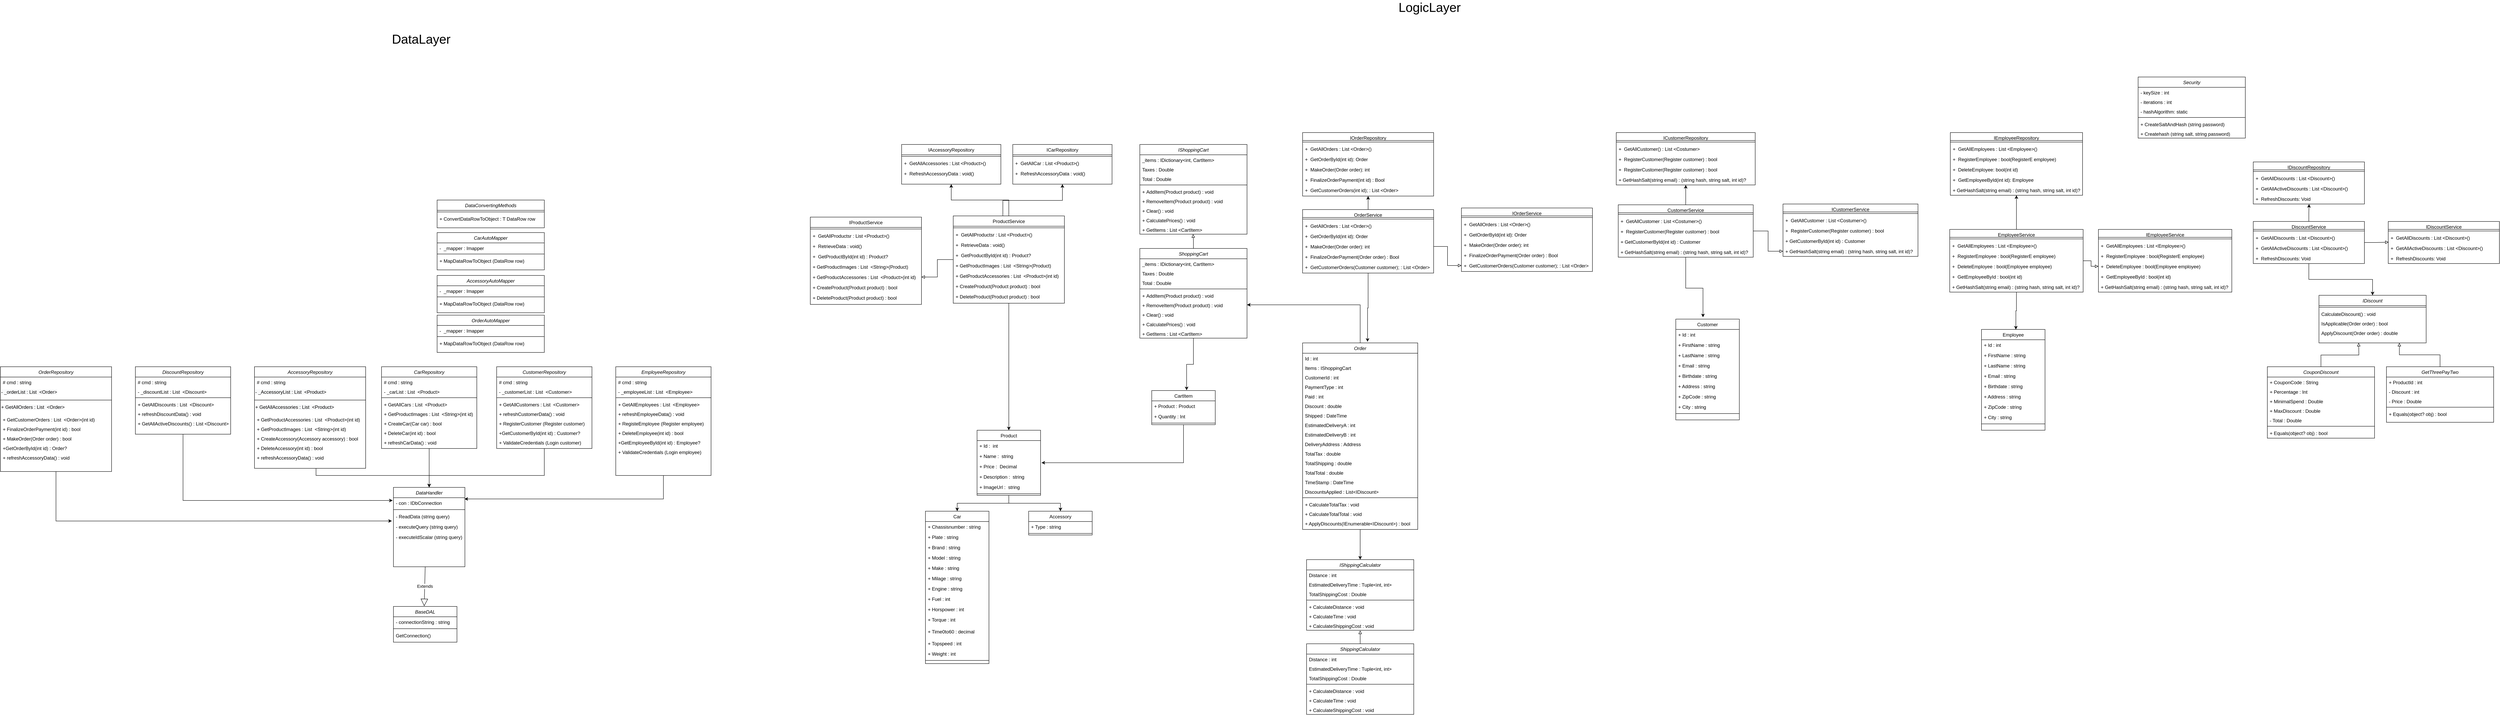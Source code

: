 <mxfile version="20.2.3" type="device"><diagram name="Pagina-1" id="DGRSM4uR4_aNyoVuQ_ZE"><mxGraphModel dx="5903" dy="2892" grid="1" gridSize="10" guides="1" tooltips="1" connect="1" arrows="1" fold="1" page="1" pageScale="1" pageWidth="827" pageHeight="1169" math="0" shadow="0"><root><mxCell id="0"/><mxCell id="1" parent="0"/><mxCell id="eai_YCdaoGzIuU1ShIr5-1" value="BaseDAL" style="swimlane;fontStyle=2;align=center;verticalAlign=top;childLayout=stackLayout;horizontal=1;startSize=26;horizontalStack=0;resizeParent=1;resizeLast=0;collapsible=1;marginBottom=0;rounded=0;shadow=0;strokeWidth=1;" parent="1" vertex="1"><mxGeometry x="-1740" y="994" width="160" height="90" as="geometry"><mxRectangle x="230" y="140" width="160" height="26" as="alternateBounds"/></mxGeometry></mxCell><mxCell id="eai_YCdaoGzIuU1ShIr5-2" value="- connectionString : string" style="text;align=left;verticalAlign=top;spacingLeft=4;spacingRight=4;overflow=hidden;rotatable=0;points=[[0,0.5],[1,0.5]];portConstraint=eastwest;" parent="eai_YCdaoGzIuU1ShIr5-1" vertex="1"><mxGeometry y="26" width="160" height="26" as="geometry"/></mxCell><mxCell id="eai_YCdaoGzIuU1ShIr5-3" value="" style="line;html=1;strokeWidth=1;align=left;verticalAlign=middle;spacingTop=-1;spacingLeft=3;spacingRight=3;rotatable=0;labelPosition=right;points=[];portConstraint=eastwest;" parent="eai_YCdaoGzIuU1ShIr5-1" vertex="1"><mxGeometry y="52" width="160" height="8" as="geometry"/></mxCell><mxCell id="eai_YCdaoGzIuU1ShIr5-4" value="GetConnection()" style="text;align=left;verticalAlign=top;spacingLeft=4;spacingRight=4;overflow=hidden;rotatable=0;points=[[0,0.5],[1,0.5]];portConstraint=eastwest;rounded=0;shadow=0;html=0;" parent="eai_YCdaoGzIuU1ShIr5-1" vertex="1"><mxGeometry y="60" width="160" height="26" as="geometry"/></mxCell><mxCell id="eai_YCdaoGzIuU1ShIr5-5" value="DataHandler" style="swimlane;fontStyle=2;align=center;verticalAlign=top;childLayout=stackLayout;horizontal=1;startSize=26;horizontalStack=0;resizeParent=1;resizeLast=0;collapsible=1;marginBottom=0;rounded=0;shadow=0;strokeWidth=1;" parent="1" vertex="1"><mxGeometry x="-1740" y="694" width="180" height="200" as="geometry"><mxRectangle x="230" y="140" width="160" height="26" as="alternateBounds"/></mxGeometry></mxCell><mxCell id="eai_YCdaoGzIuU1ShIr5-6" value="- con : IDbConnection" style="text;align=left;verticalAlign=top;spacingLeft=4;spacingRight=4;overflow=hidden;rotatable=0;points=[[0,0.5],[1,0.5]];portConstraint=eastwest;rounded=0;shadow=0;html=0;" parent="eai_YCdaoGzIuU1ShIr5-5" vertex="1"><mxGeometry y="26" width="180" height="26" as="geometry"/></mxCell><mxCell id="eai_YCdaoGzIuU1ShIr5-7" value="" style="line;html=1;strokeWidth=1;align=left;verticalAlign=middle;spacingTop=-1;spacingLeft=3;spacingRight=3;rotatable=0;labelPosition=right;points=[];portConstraint=eastwest;" parent="eai_YCdaoGzIuU1ShIr5-5" vertex="1"><mxGeometry y="52" width="180" height="8" as="geometry"/></mxCell><mxCell id="eai_YCdaoGzIuU1ShIr5-8" value="- ReadData (string query)" style="text;align=left;verticalAlign=top;spacingLeft=4;spacingRight=4;overflow=hidden;rotatable=0;points=[[0,0.5],[1,0.5]];portConstraint=eastwest;rounded=0;shadow=0;html=0;" parent="eai_YCdaoGzIuU1ShIr5-5" vertex="1"><mxGeometry y="60" width="180" height="26" as="geometry"/></mxCell><mxCell id="eai_YCdaoGzIuU1ShIr5-9" value="- executeQuery (string query)" style="text;align=left;verticalAlign=top;spacingLeft=4;spacingRight=4;overflow=hidden;rotatable=0;points=[[0,0.5],[1,0.5]];portConstraint=eastwest;rounded=0;shadow=0;html=0;" parent="eai_YCdaoGzIuU1ShIr5-5" vertex="1"><mxGeometry y="86" width="180" height="26" as="geometry"/></mxCell><mxCell id="eai_YCdaoGzIuU1ShIr5-10" value="- executeIdScalar (string query)" style="text;align=left;verticalAlign=top;spacingLeft=4;spacingRight=4;overflow=hidden;rotatable=0;points=[[0,0.5],[1,0.5]];portConstraint=eastwest;rounded=0;shadow=0;html=0;" parent="eai_YCdaoGzIuU1ShIr5-5" vertex="1"><mxGeometry y="112" width="180" height="26" as="geometry"/></mxCell><mxCell id="eai_YCdaoGzIuU1ShIr5-11" value="Extends" style="endArrow=block;endSize=16;endFill=0;html=1;rounded=0;entryX=0.484;entryY=-0.008;entryDx=0;entryDy=0;entryPerimeter=0;" parent="1" target="eai_YCdaoGzIuU1ShIr5-1" edge="1"><mxGeometry width="160" relative="1" as="geometry"><mxPoint x="-1660" y="894" as="sourcePoint"/><mxPoint x="70" y="1184" as="targetPoint"/></mxGeometry></mxCell><mxCell id="eai_YCdaoGzIuU1ShIr5-12" style="edgeStyle=orthogonalEdgeStyle;rounded=0;orthogonalLoop=1;jettySize=auto;html=1;" parent="1" source="eai_YCdaoGzIuU1ShIr5-13" edge="1"><mxGeometry relative="1" as="geometry"><mxPoint x="-1650" y="694" as="targetPoint"/></mxGeometry></mxCell><mxCell id="eai_YCdaoGzIuU1ShIr5-13" value="CarRepository" style="swimlane;fontStyle=2;align=center;verticalAlign=top;childLayout=stackLayout;horizontal=1;startSize=26;horizontalStack=0;resizeParent=1;resizeLast=0;collapsible=1;marginBottom=0;rounded=0;shadow=0;strokeWidth=1;" parent="1" vertex="1"><mxGeometry x="-1770" y="390" width="240" height="206" as="geometry"><mxRectangle x="230" y="140" width="160" height="26" as="alternateBounds"/></mxGeometry></mxCell><mxCell id="eai_YCdaoGzIuU1ShIr5-14" value="# cmd : string" style="text;align=left;verticalAlign=top;spacingLeft=4;spacingRight=4;overflow=hidden;rotatable=0;points=[[0,0.5],[1,0.5]];portConstraint=eastwest;rounded=0;shadow=0;html=0;" parent="eai_YCdaoGzIuU1ShIr5-13" vertex="1"><mxGeometry y="26" width="240" height="24" as="geometry"/></mxCell><mxCell id="eai_YCdaoGzIuU1ShIr5-15" value="- _carList : List  &lt;Product&gt;" style="text;align=left;verticalAlign=top;spacingLeft=4;spacingRight=4;overflow=hidden;rotatable=0;points=[[0,0.5],[1,0.5]];portConstraint=eastwest;rounded=0;shadow=0;html=0;" parent="eai_YCdaoGzIuU1ShIr5-13" vertex="1"><mxGeometry y="50" width="240" height="24" as="geometry"/></mxCell><mxCell id="eai_YCdaoGzIuU1ShIr5-16" value="" style="line;html=1;strokeWidth=1;align=left;verticalAlign=middle;spacingTop=-1;spacingLeft=3;spacingRight=3;rotatable=0;labelPosition=right;points=[];portConstraint=eastwest;" parent="eai_YCdaoGzIuU1ShIr5-13" vertex="1"><mxGeometry y="74" width="240" height="8" as="geometry"/></mxCell><mxCell id="eai_YCdaoGzIuU1ShIr5-17" value="+ GetAllCars : List  &lt;Product&gt;" style="text;align=left;verticalAlign=top;spacingLeft=4;spacingRight=4;overflow=hidden;rotatable=0;points=[[0,0.5],[1,0.5]];portConstraint=eastwest;rounded=0;shadow=0;html=0;" parent="eai_YCdaoGzIuU1ShIr5-13" vertex="1"><mxGeometry y="82" width="240" height="24" as="geometry"/></mxCell><mxCell id="eai_YCdaoGzIuU1ShIr5-148" value="+ GetProductImages : List  &lt;String&gt;(int id)" style="text;align=left;verticalAlign=top;spacingLeft=4;spacingRight=4;overflow=hidden;rotatable=0;points=[[0,0.5],[1,0.5]];portConstraint=eastwest;rounded=0;shadow=0;html=0;" parent="eai_YCdaoGzIuU1ShIr5-13" vertex="1"><mxGeometry y="106" width="240" height="24" as="geometry"/></mxCell><mxCell id="eai_YCdaoGzIuU1ShIr5-147" value="+ CreateCar(Car car) : bool" style="text;align=left;verticalAlign=top;spacingLeft=4;spacingRight=4;overflow=hidden;rotatable=0;points=[[0,0.5],[1,0.5]];portConstraint=eastwest;rounded=0;shadow=0;html=0;" parent="eai_YCdaoGzIuU1ShIr5-13" vertex="1"><mxGeometry y="130" width="240" height="24" as="geometry"/></mxCell><mxCell id="eai_YCdaoGzIuU1ShIr5-149" value="+ DeleteCar(int id) : bool" style="text;align=left;verticalAlign=top;spacingLeft=4;spacingRight=4;overflow=hidden;rotatable=0;points=[[0,0.5],[1,0.5]];portConstraint=eastwest;rounded=0;shadow=0;html=0;" parent="eai_YCdaoGzIuU1ShIr5-13" vertex="1"><mxGeometry y="154" width="240" height="24" as="geometry"/></mxCell><mxCell id="eai_YCdaoGzIuU1ShIr5-150" value="+ refreshCarData() : void" style="text;align=left;verticalAlign=top;spacingLeft=4;spacingRight=4;overflow=hidden;rotatable=0;points=[[0,0.5],[1,0.5]];portConstraint=eastwest;rounded=0;shadow=0;html=0;" parent="eai_YCdaoGzIuU1ShIr5-13" vertex="1"><mxGeometry y="178" width="240" height="24" as="geometry"/></mxCell><mxCell id="eai_YCdaoGzIuU1ShIr5-19" style="edgeStyle=orthogonalEdgeStyle;rounded=0;orthogonalLoop=1;jettySize=auto;html=1;entryX=0.5;entryY=0;entryDx=0;entryDy=0;" parent="1" source="eai_YCdaoGzIuU1ShIr5-20" target="eai_YCdaoGzIuU1ShIr5-5" edge="1"><mxGeometry relative="1" as="geometry"><Array as="points"><mxPoint x="-1360" y="664"/><mxPoint x="-1650" y="664"/></Array></mxGeometry></mxCell><mxCell id="eai_YCdaoGzIuU1ShIr5-20" value="CustomerRepository" style="swimlane;fontStyle=2;align=center;verticalAlign=top;childLayout=stackLayout;horizontal=1;startSize=26;horizontalStack=0;resizeParent=1;resizeLast=0;collapsible=1;marginBottom=0;rounded=0;shadow=0;strokeWidth=1;" parent="1" vertex="1"><mxGeometry x="-1480" y="390" width="240" height="206" as="geometry"><mxRectangle x="230" y="140" width="160" height="26" as="alternateBounds"/></mxGeometry></mxCell><mxCell id="eai_YCdaoGzIuU1ShIr5-21" value="# cmd : string" style="text;align=left;verticalAlign=top;spacingLeft=4;spacingRight=4;overflow=hidden;rotatable=0;points=[[0,0.5],[1,0.5]];portConstraint=eastwest;rounded=0;shadow=0;html=0;" parent="eai_YCdaoGzIuU1ShIr5-20" vertex="1"><mxGeometry y="26" width="240" height="24" as="geometry"/></mxCell><mxCell id="eai_YCdaoGzIuU1ShIr5-22" value="- _customerList : List  &lt;Customer&gt;" style="text;align=left;verticalAlign=top;spacingLeft=4;spacingRight=4;overflow=hidden;rotatable=0;points=[[0,0.5],[1,0.5]];portConstraint=eastwest;rounded=0;shadow=0;html=0;" parent="eai_YCdaoGzIuU1ShIr5-20" vertex="1"><mxGeometry y="50" width="240" height="24" as="geometry"/></mxCell><mxCell id="eai_YCdaoGzIuU1ShIr5-23" value="" style="line;html=1;strokeWidth=1;align=left;verticalAlign=middle;spacingTop=-1;spacingLeft=3;spacingRight=3;rotatable=0;labelPosition=right;points=[];portConstraint=eastwest;" parent="eai_YCdaoGzIuU1ShIr5-20" vertex="1"><mxGeometry y="74" width="240" height="8" as="geometry"/></mxCell><mxCell id="eai_YCdaoGzIuU1ShIr5-24" value="+ GetAllCustomers : List  &lt;Customer&gt;" style="text;align=left;verticalAlign=top;spacingLeft=4;spacingRight=4;overflow=hidden;rotatable=0;points=[[0,0.5],[1,0.5]];portConstraint=eastwest;rounded=0;shadow=0;html=0;" parent="eai_YCdaoGzIuU1ShIr5-20" vertex="1"><mxGeometry y="82" width="240" height="24" as="geometry"/></mxCell><mxCell id="eai_YCdaoGzIuU1ShIr5-25" value="+ refreshCustomerData() : void" style="text;align=left;verticalAlign=top;spacingLeft=4;spacingRight=4;overflow=hidden;rotatable=0;points=[[0,0.5],[1,0.5]];portConstraint=eastwest;rounded=0;shadow=0;html=0;" parent="eai_YCdaoGzIuU1ShIr5-20" vertex="1"><mxGeometry y="106" width="240" height="24" as="geometry"/></mxCell><mxCell id="eai_YCdaoGzIuU1ShIr5-26" value="+ RegisterCustomer (Register customer)" style="text;align=left;verticalAlign=top;spacingLeft=4;spacingRight=4;overflow=hidden;rotatable=0;points=[[0,0.5],[1,0.5]];portConstraint=eastwest;rounded=0;shadow=0;html=0;" parent="eai_YCdaoGzIuU1ShIr5-20" vertex="1"><mxGeometry y="130" width="240" height="24" as="geometry"/></mxCell><mxCell id="eai_YCdaoGzIuU1ShIr5-27" value="+GetCustomerById(int id) : Customer?" style="text;align=left;verticalAlign=top;spacingLeft=4;spacingRight=4;overflow=hidden;rotatable=0;points=[[0,0.5],[1,0.5]];portConstraint=eastwest;rounded=0;shadow=0;html=0;" parent="eai_YCdaoGzIuU1ShIr5-20" vertex="1"><mxGeometry y="154" width="240" height="24" as="geometry"/></mxCell><mxCell id="eai_YCdaoGzIuU1ShIr5-151" value="+ ValidateCredentials (Login customer)" style="text;align=left;verticalAlign=top;spacingLeft=4;spacingRight=4;overflow=hidden;rotatable=0;points=[[0,0.5],[1,0.5]];portConstraint=eastwest;rounded=0;shadow=0;html=0;" parent="eai_YCdaoGzIuU1ShIr5-20" vertex="1"><mxGeometry y="178" width="240" height="24" as="geometry"/></mxCell><mxCell id="eai_YCdaoGzIuU1ShIr5-28" style="edgeStyle=orthogonalEdgeStyle;rounded=0;orthogonalLoop=1;jettySize=auto;html=1;entryX=0.5;entryY=0;entryDx=0;entryDy=0;" parent="1" source="eai_YCdaoGzIuU1ShIr5-29" target="eai_YCdaoGzIuU1ShIr5-5" edge="1"><mxGeometry relative="1" as="geometry"><Array as="points"><mxPoint x="-1935" y="664"/><mxPoint x="-1650" y="664"/></Array></mxGeometry></mxCell><mxCell id="eai_YCdaoGzIuU1ShIr5-29" value="AccessoryRepository" style="swimlane;fontStyle=2;align=center;verticalAlign=top;childLayout=stackLayout;horizontal=1;startSize=26;horizontalStack=0;resizeParent=1;resizeLast=0;collapsible=1;marginBottom=0;rounded=0;shadow=0;strokeWidth=1;" parent="1" vertex="1"><mxGeometry x="-2090" y="390" width="280" height="256" as="geometry"><mxRectangle x="230" y="140" width="160" height="26" as="alternateBounds"/></mxGeometry></mxCell><mxCell id="eai_YCdaoGzIuU1ShIr5-30" value="# cmd : string" style="text;align=left;verticalAlign=top;spacingLeft=4;spacingRight=4;overflow=hidden;rotatable=0;points=[[0,0.5],[1,0.5]];portConstraint=eastwest;rounded=0;shadow=0;html=0;" parent="eai_YCdaoGzIuU1ShIr5-29" vertex="1"><mxGeometry y="26" width="280" height="24" as="geometry"/></mxCell><mxCell id="eai_YCdaoGzIuU1ShIr5-31" value="&lt;span style=&quot;color: rgb(0, 0, 0); font-family: Helvetica; font-size: 12px; font-style: normal; font-variant-ligatures: normal; font-variant-caps: normal; font-weight: 400; letter-spacing: normal; orphans: 2; text-align: left; text-indent: 0px; text-transform: none; widows: 2; word-spacing: 0px; -webkit-text-stroke-width: 0px; background-color: rgb(248, 249, 250); text-decoration-thickness: initial; text-decoration-style: initial; text-decoration-color: initial; float: none; display: inline !important;&quot;&gt;- _AccessoryList : List&amp;nbsp; &amp;lt;Product&amp;gt;&lt;/span&gt;" style="text;whiteSpace=wrap;html=1;" parent="eai_YCdaoGzIuU1ShIr5-29" vertex="1"><mxGeometry y="50" width="280" height="30" as="geometry"/></mxCell><mxCell id="eai_YCdaoGzIuU1ShIr5-32" value="" style="line;html=1;strokeWidth=1;align=left;verticalAlign=middle;spacingTop=-1;spacingLeft=3;spacingRight=3;rotatable=0;labelPosition=right;points=[];portConstraint=eastwest;" parent="eai_YCdaoGzIuU1ShIr5-29" vertex="1"><mxGeometry y="80" width="280" height="8" as="geometry"/></mxCell><mxCell id="eai_YCdaoGzIuU1ShIr5-33" value="&lt;span style=&quot;color: rgb(0, 0, 0); font-family: Helvetica; font-size: 12px; font-style: normal; font-variant-ligatures: normal; font-variant-caps: normal; font-weight: 400; letter-spacing: normal; orphans: 2; text-align: left; text-indent: 0px; text-transform: none; widows: 2; word-spacing: 0px; -webkit-text-stroke-width: 0px; background-color: rgb(248, 249, 250); text-decoration-thickness: initial; text-decoration-style: initial; text-decoration-color: initial; float: none; display: inline !important;&quot;&gt;+ GetAllAccessories : List&amp;nbsp; &amp;lt;Product&amp;gt;&lt;/span&gt;" style="text;whiteSpace=wrap;html=1;" parent="eai_YCdaoGzIuU1ShIr5-29" vertex="1"><mxGeometry y="88" width="280" height="32" as="geometry"/></mxCell><mxCell id="eai_YCdaoGzIuU1ShIr5-141" value="+ GetProductAccessories : List  &lt;Product&gt;(int id)" style="text;align=left;verticalAlign=top;spacingLeft=4;spacingRight=4;overflow=hidden;rotatable=0;points=[[0,0.5],[1,0.5]];portConstraint=eastwest;rounded=0;shadow=0;html=0;" parent="eai_YCdaoGzIuU1ShIr5-29" vertex="1"><mxGeometry y="120" width="280" height="24" as="geometry"/></mxCell><mxCell id="eai_YCdaoGzIuU1ShIr5-143" value="+ GetProductImages : List  &lt;String&gt;(int id)" style="text;align=left;verticalAlign=top;spacingLeft=4;spacingRight=4;overflow=hidden;rotatable=0;points=[[0,0.5],[1,0.5]];portConstraint=eastwest;rounded=0;shadow=0;html=0;" parent="eai_YCdaoGzIuU1ShIr5-29" vertex="1"><mxGeometry y="144" width="280" height="24" as="geometry"/></mxCell><mxCell id="eai_YCdaoGzIuU1ShIr5-142" value="+ CreateAccessory(Accessory accessory) : bool" style="text;align=left;verticalAlign=top;spacingLeft=4;spacingRight=4;overflow=hidden;rotatable=0;points=[[0,0.5],[1,0.5]];portConstraint=eastwest;rounded=0;shadow=0;html=0;" parent="eai_YCdaoGzIuU1ShIr5-29" vertex="1"><mxGeometry y="168" width="280" height="24" as="geometry"/></mxCell><mxCell id="eai_YCdaoGzIuU1ShIr5-144" value="+ DeleteAccessory(int id) : bool" style="text;align=left;verticalAlign=top;spacingLeft=4;spacingRight=4;overflow=hidden;rotatable=0;points=[[0,0.5],[1,0.5]];portConstraint=eastwest;rounded=0;shadow=0;html=0;" parent="eai_YCdaoGzIuU1ShIr5-29" vertex="1"><mxGeometry y="192" width="280" height="24" as="geometry"/></mxCell><mxCell id="eai_YCdaoGzIuU1ShIr5-34" value="+ refreshAccessoryData() : void" style="text;align=left;verticalAlign=top;spacingLeft=4;spacingRight=4;overflow=hidden;rotatable=0;points=[[0,0.5],[1,0.5]];portConstraint=eastwest;rounded=0;shadow=0;html=0;" parent="eai_YCdaoGzIuU1ShIr5-29" vertex="1"><mxGeometry y="216" width="280" height="24" as="geometry"/></mxCell><mxCell id="eai_YCdaoGzIuU1ShIr5-35" value="DataConvertingMethods" style="swimlane;fontStyle=2;align=center;verticalAlign=top;childLayout=stackLayout;horizontal=1;startSize=26;horizontalStack=0;resizeParent=1;resizeLast=0;collapsible=1;marginBottom=0;rounded=0;shadow=0;strokeWidth=1;" parent="1" vertex="1"><mxGeometry x="-1630" y="-30" width="270" height="70" as="geometry"><mxRectangle x="230" y="140" width="160" height="26" as="alternateBounds"/></mxGeometry></mxCell><mxCell id="eai_YCdaoGzIuU1ShIr5-36" value="" style="line;html=1;strokeWidth=1;align=left;verticalAlign=middle;spacingTop=-1;spacingLeft=3;spacingRight=3;rotatable=0;labelPosition=right;points=[];portConstraint=eastwest;" parent="eai_YCdaoGzIuU1ShIr5-35" vertex="1"><mxGeometry y="26" width="270" height="8" as="geometry"/></mxCell><mxCell id="eai_YCdaoGzIuU1ShIr5-37" value="+ ConvertDataRowToObject : T DataRow row" style="text;align=left;verticalAlign=top;spacingLeft=4;spacingRight=4;overflow=hidden;rotatable=0;points=[[0,0.5],[1,0.5]];portConstraint=eastwest;rounded=0;shadow=0;html=0;" parent="eai_YCdaoGzIuU1ShIr5-35" vertex="1"><mxGeometry y="34" width="270" height="24" as="geometry"/></mxCell><mxCell id="eai_YCdaoGzIuU1ShIr5-45" value="CarAutoMapper" style="swimlane;fontStyle=2;align=center;verticalAlign=top;childLayout=stackLayout;horizontal=1;startSize=26;horizontalStack=0;resizeParent=1;resizeLast=0;collapsible=1;marginBottom=0;rounded=0;shadow=0;strokeWidth=1;" parent="1" vertex="1"><mxGeometry x="-1630" y="52" width="270" height="94" as="geometry"><mxRectangle x="230" y="140" width="160" height="26" as="alternateBounds"/></mxGeometry></mxCell><mxCell id="eai_YCdaoGzIuU1ShIr5-46" value="-  _mapper : Imapper" style="text;align=left;verticalAlign=top;spacingLeft=4;spacingRight=4;overflow=hidden;rotatable=0;points=[[0,0.5],[1,0.5]];portConstraint=eastwest;rounded=0;shadow=0;html=0;" parent="eai_YCdaoGzIuU1ShIr5-45" vertex="1"><mxGeometry y="26" width="270" height="24" as="geometry"/></mxCell><mxCell id="eai_YCdaoGzIuU1ShIr5-47" value="" style="line;html=1;strokeWidth=1;align=left;verticalAlign=middle;spacingTop=-1;spacingLeft=3;spacingRight=3;rotatable=0;labelPosition=right;points=[];portConstraint=eastwest;" parent="eai_YCdaoGzIuU1ShIr5-45" vertex="1"><mxGeometry y="50" width="270" height="8" as="geometry"/></mxCell><mxCell id="eai_YCdaoGzIuU1ShIr5-48" value="+ MapDataRowToObject (DataRow row)" style="text;align=left;verticalAlign=top;spacingLeft=4;spacingRight=4;overflow=hidden;rotatable=0;points=[[0,0.5],[1,0.5]];portConstraint=eastwest;rounded=0;shadow=0;html=0;" parent="eai_YCdaoGzIuU1ShIr5-45" vertex="1"><mxGeometry y="58" width="270" height="24" as="geometry"/></mxCell><mxCell id="eai_YCdaoGzIuU1ShIr5-49" value="AccessoryAutoMapper" style="swimlane;fontStyle=2;align=center;verticalAlign=top;childLayout=stackLayout;horizontal=1;startSize=26;horizontalStack=0;resizeParent=1;resizeLast=0;collapsible=1;marginBottom=0;rounded=0;shadow=0;strokeWidth=1;" parent="1" vertex="1"><mxGeometry x="-1630" y="160" width="270" height="94" as="geometry"><mxRectangle x="230" y="140" width="160" height="26" as="alternateBounds"/></mxGeometry></mxCell><mxCell id="eai_YCdaoGzIuU1ShIr5-50" value="-  _mapper : Imapper" style="text;align=left;verticalAlign=top;spacingLeft=4;spacingRight=4;overflow=hidden;rotatable=0;points=[[0,0.5],[1,0.5]];portConstraint=eastwest;rounded=0;shadow=0;html=0;" parent="eai_YCdaoGzIuU1ShIr5-49" vertex="1"><mxGeometry y="26" width="270" height="24" as="geometry"/></mxCell><mxCell id="eai_YCdaoGzIuU1ShIr5-51" value="" style="line;html=1;strokeWidth=1;align=left;verticalAlign=middle;spacingTop=-1;spacingLeft=3;spacingRight=3;rotatable=0;labelPosition=right;points=[];portConstraint=eastwest;" parent="eai_YCdaoGzIuU1ShIr5-49" vertex="1"><mxGeometry y="50" width="270" height="8" as="geometry"/></mxCell><mxCell id="eai_YCdaoGzIuU1ShIr5-52" value="+ MapDataRowToObject (DataRow row)" style="text;align=left;verticalAlign=top;spacingLeft=4;spacingRight=4;overflow=hidden;rotatable=0;points=[[0,0.5],[1,0.5]];portConstraint=eastwest;rounded=0;shadow=0;html=0;" parent="eai_YCdaoGzIuU1ShIr5-49" vertex="1"><mxGeometry y="58" width="270" height="24" as="geometry"/></mxCell><mxCell id="eai_YCdaoGzIuU1ShIr5-53" value="&lt;font style=&quot;font-size: 32px;&quot;&gt;DataLayer&lt;/font&gt;" style="text;html=1;strokeColor=none;fillColor=none;align=center;verticalAlign=middle;whiteSpace=wrap;rounded=0;" parent="1" vertex="1"><mxGeometry x="-1700" y="-450" width="60" height="30" as="geometry"/></mxCell><mxCell id="eai_YCdaoGzIuU1ShIr5-54" value="Car" style="swimlane;fontStyle=0;align=center;verticalAlign=top;childLayout=stackLayout;horizontal=1;startSize=26;horizontalStack=0;resizeParent=1;resizeLast=0;collapsible=1;marginBottom=0;rounded=0;shadow=0;strokeWidth=1;" parent="1" vertex="1"><mxGeometry x="-400" y="754" width="160" height="384" as="geometry"><mxRectangle x="130" y="380" width="160" height="26" as="alternateBounds"/></mxGeometry></mxCell><mxCell id="eai_YCdaoGzIuU1ShIr5-55" value="+ Chassisnumber : string" style="text;align=left;verticalAlign=top;spacingLeft=4;spacingRight=4;overflow=hidden;rotatable=0;points=[[0,0.5],[1,0.5]];portConstraint=eastwest;" parent="eai_YCdaoGzIuU1ShIr5-54" vertex="1"><mxGeometry y="26" width="160" height="26" as="geometry"/></mxCell><mxCell id="eai_YCdaoGzIuU1ShIr5-56" value="+ Plate : string  " style="text;align=left;verticalAlign=top;spacingLeft=4;spacingRight=4;overflow=hidden;rotatable=0;points=[[0,0.5],[1,0.5]];portConstraint=eastwest;" parent="eai_YCdaoGzIuU1ShIr5-54" vertex="1"><mxGeometry y="52" width="160" height="26" as="geometry"/></mxCell><mxCell id="eai_YCdaoGzIuU1ShIr5-57" value="+ Brand : string" style="text;align=left;verticalAlign=top;spacingLeft=4;spacingRight=4;overflow=hidden;rotatable=0;points=[[0,0.5],[1,0.5]];portConstraint=eastwest;" parent="eai_YCdaoGzIuU1ShIr5-54" vertex="1"><mxGeometry y="78" width="160" height="26" as="geometry"/></mxCell><mxCell id="eai_YCdaoGzIuU1ShIr5-58" value="+ Model : string" style="text;align=left;verticalAlign=top;spacingLeft=4;spacingRight=4;overflow=hidden;rotatable=0;points=[[0,0.5],[1,0.5]];portConstraint=eastwest;rounded=0;shadow=0;html=0;" parent="eai_YCdaoGzIuU1ShIr5-54" vertex="1"><mxGeometry y="104" width="160" height="26" as="geometry"/></mxCell><mxCell id="eai_YCdaoGzIuU1ShIr5-59" value="+ Make : string" style="text;align=left;verticalAlign=top;spacingLeft=4;spacingRight=4;overflow=hidden;rotatable=0;points=[[0,0.5],[1,0.5]];portConstraint=eastwest;rounded=0;shadow=0;html=0;" parent="eai_YCdaoGzIuU1ShIr5-54" vertex="1"><mxGeometry y="130" width="160" height="26" as="geometry"/></mxCell><mxCell id="eai_YCdaoGzIuU1ShIr5-60" value="+ Milage : string" style="text;align=left;verticalAlign=top;spacingLeft=4;spacingRight=4;overflow=hidden;rotatable=0;points=[[0,0.5],[1,0.5]];portConstraint=eastwest;rounded=0;shadow=0;html=0;" parent="eai_YCdaoGzIuU1ShIr5-54" vertex="1"><mxGeometry y="156" width="160" height="26" as="geometry"/></mxCell><mxCell id="eai_YCdaoGzIuU1ShIr5-61" value="+ Engine : string" style="text;align=left;verticalAlign=top;spacingLeft=4;spacingRight=4;overflow=hidden;rotatable=0;points=[[0,0.5],[1,0.5]];portConstraint=eastwest;rounded=0;shadow=0;html=0;" parent="eai_YCdaoGzIuU1ShIr5-54" vertex="1"><mxGeometry y="182" width="160" height="26" as="geometry"/></mxCell><mxCell id="eai_YCdaoGzIuU1ShIr5-62" value="+ Fuel : int" style="text;align=left;verticalAlign=top;spacingLeft=4;spacingRight=4;overflow=hidden;rotatable=0;points=[[0,0.5],[1,0.5]];portConstraint=eastwest;rounded=0;shadow=0;html=0;" parent="eai_YCdaoGzIuU1ShIr5-54" vertex="1"><mxGeometry y="208" width="160" height="26" as="geometry"/></mxCell><mxCell id="eai_YCdaoGzIuU1ShIr5-63" value="+ Horspower : int" style="text;align=left;verticalAlign=top;spacingLeft=4;spacingRight=4;overflow=hidden;rotatable=0;points=[[0,0.5],[1,0.5]];portConstraint=eastwest;rounded=0;shadow=0;html=0;" parent="eai_YCdaoGzIuU1ShIr5-54" vertex="1"><mxGeometry y="234" width="160" height="26" as="geometry"/></mxCell><mxCell id="eai_YCdaoGzIuU1ShIr5-64" value="+ Torque : int" style="text;align=left;verticalAlign=top;spacingLeft=4;spacingRight=4;overflow=hidden;rotatable=0;points=[[0,0.5],[1,0.5]];portConstraint=eastwest;rounded=0;shadow=0;html=0;" parent="eai_YCdaoGzIuU1ShIr5-54" vertex="1"><mxGeometry y="260" width="160" height="30" as="geometry"/></mxCell><mxCell id="eai_YCdaoGzIuU1ShIr5-65" value="+ Time0to60 : decimal" style="text;align=left;verticalAlign=top;spacingLeft=4;spacingRight=4;overflow=hidden;rotatable=0;points=[[0,0.5],[1,0.5]];portConstraint=eastwest;rounded=0;shadow=0;html=0;" parent="eai_YCdaoGzIuU1ShIr5-54" vertex="1"><mxGeometry y="290" width="160" height="30" as="geometry"/></mxCell><mxCell id="eai_YCdaoGzIuU1ShIr5-66" value="+ Topspeed : int" style="text;align=left;verticalAlign=top;spacingLeft=4;spacingRight=4;overflow=hidden;rotatable=0;points=[[0,0.5],[1,0.5]];portConstraint=eastwest;rounded=0;shadow=0;html=0;" parent="eai_YCdaoGzIuU1ShIr5-54" vertex="1"><mxGeometry y="320" width="160" height="26" as="geometry"/></mxCell><mxCell id="eai_YCdaoGzIuU1ShIr5-67" value="+ Weight : int" style="text;align=left;verticalAlign=top;spacingLeft=4;spacingRight=4;overflow=hidden;rotatable=0;points=[[0,0.5],[1,0.5]];portConstraint=eastwest;rounded=0;shadow=0;html=0;" parent="eai_YCdaoGzIuU1ShIr5-54" vertex="1"><mxGeometry y="346" width="160" height="26" as="geometry"/></mxCell><mxCell id="eai_YCdaoGzIuU1ShIr5-68" value="" style="line;html=1;strokeWidth=1;align=left;verticalAlign=middle;spacingTop=-1;spacingLeft=3;spacingRight=3;rotatable=0;labelPosition=right;points=[];portConstraint=eastwest;" parent="eai_YCdaoGzIuU1ShIr5-54" vertex="1"><mxGeometry y="372" width="160" height="8" as="geometry"/></mxCell><mxCell id="eai_YCdaoGzIuU1ShIr5-69" value="Accessory" style="swimlane;fontStyle=0;align=center;verticalAlign=top;childLayout=stackLayout;horizontal=1;startSize=26;horizontalStack=0;resizeParent=1;resizeLast=0;collapsible=1;marginBottom=0;rounded=0;shadow=0;strokeWidth=1;" parent="1" vertex="1"><mxGeometry x="-140" y="754" width="160" height="60" as="geometry"><mxRectangle x="130" y="380" width="160" height="26" as="alternateBounds"/></mxGeometry></mxCell><mxCell id="eai_YCdaoGzIuU1ShIr5-70" value="+ Type : string" style="text;align=left;verticalAlign=top;spacingLeft=4;spacingRight=4;overflow=hidden;rotatable=0;points=[[0,0.5],[1,0.5]];portConstraint=eastwest;rounded=0;shadow=0;html=0;" parent="eai_YCdaoGzIuU1ShIr5-69" vertex="1"><mxGeometry y="26" width="160" height="26" as="geometry"/></mxCell><mxCell id="eai_YCdaoGzIuU1ShIr5-71" value="" style="line;html=1;strokeWidth=1;align=left;verticalAlign=middle;spacingTop=-1;spacingLeft=3;spacingRight=3;rotatable=0;labelPosition=right;points=[];portConstraint=eastwest;" parent="eai_YCdaoGzIuU1ShIr5-69" vertex="1"><mxGeometry y="52" width="160" height="8" as="geometry"/></mxCell><mxCell id="eai_YCdaoGzIuU1ShIr5-79" value="Customer" style="swimlane;fontStyle=0;align=center;verticalAlign=top;childLayout=stackLayout;horizontal=1;startSize=26;horizontalStack=0;resizeParent=1;resizeLast=0;collapsible=1;marginBottom=0;rounded=0;shadow=0;strokeWidth=1;" parent="1" vertex="1"><mxGeometry x="1490" y="270" width="160" height="254" as="geometry"><mxRectangle x="130" y="380" width="160" height="26" as="alternateBounds"/></mxGeometry></mxCell><mxCell id="eai_YCdaoGzIuU1ShIr5-80" value="+ Id : int" style="text;align=left;verticalAlign=top;spacingLeft=4;spacingRight=4;overflow=hidden;rotatable=0;points=[[0,0.5],[1,0.5]];portConstraint=eastwest;" parent="eai_YCdaoGzIuU1ShIr5-79" vertex="1"><mxGeometry y="26" width="160" height="26" as="geometry"/></mxCell><mxCell id="eai_YCdaoGzIuU1ShIr5-81" value="+ FirstName : string" style="text;align=left;verticalAlign=top;spacingLeft=4;spacingRight=4;overflow=hidden;rotatable=0;points=[[0,0.5],[1,0.5]];portConstraint=eastwest;" parent="eai_YCdaoGzIuU1ShIr5-79" vertex="1"><mxGeometry y="52" width="160" height="26" as="geometry"/></mxCell><mxCell id="eai_YCdaoGzIuU1ShIr5-82" value="+ LastName : string" style="text;align=left;verticalAlign=top;spacingLeft=4;spacingRight=4;overflow=hidden;rotatable=0;points=[[0,0.5],[1,0.5]];portConstraint=eastwest;" parent="eai_YCdaoGzIuU1ShIr5-79" vertex="1"><mxGeometry y="78" width="160" height="26" as="geometry"/></mxCell><mxCell id="eai_YCdaoGzIuU1ShIr5-83" value="+ Email : string" style="text;align=left;verticalAlign=top;spacingLeft=4;spacingRight=4;overflow=hidden;rotatable=0;points=[[0,0.5],[1,0.5]];portConstraint=eastwest;rounded=0;shadow=0;html=0;" parent="eai_YCdaoGzIuU1ShIr5-79" vertex="1"><mxGeometry y="104" width="160" height="26" as="geometry"/></mxCell><mxCell id="eai_YCdaoGzIuU1ShIr5-84" value="+ Birthdate : string" style="text;align=left;verticalAlign=top;spacingLeft=4;spacingRight=4;overflow=hidden;rotatable=0;points=[[0,0.5],[1,0.5]];portConstraint=eastwest;rounded=0;shadow=0;html=0;" parent="eai_YCdaoGzIuU1ShIr5-79" vertex="1"><mxGeometry y="130" width="160" height="26" as="geometry"/></mxCell><mxCell id="eai_YCdaoGzIuU1ShIr5-85" value="+ Address : string" style="text;align=left;verticalAlign=top;spacingLeft=4;spacingRight=4;overflow=hidden;rotatable=0;points=[[0,0.5],[1,0.5]];portConstraint=eastwest;rounded=0;shadow=0;html=0;" parent="eai_YCdaoGzIuU1ShIr5-79" vertex="1"><mxGeometry y="156" width="160" height="26" as="geometry"/></mxCell><mxCell id="eai_YCdaoGzIuU1ShIr5-86" value="+ ZipCode : string" style="text;align=left;verticalAlign=top;spacingLeft=4;spacingRight=4;overflow=hidden;rotatable=0;points=[[0,0.5],[1,0.5]];portConstraint=eastwest;rounded=0;shadow=0;html=0;" parent="eai_YCdaoGzIuU1ShIr5-79" vertex="1"><mxGeometry y="182" width="160" height="26" as="geometry"/></mxCell><mxCell id="eai_YCdaoGzIuU1ShIr5-87" value="+ City : string" style="text;align=left;verticalAlign=top;spacingLeft=4;spacingRight=4;overflow=hidden;rotatable=0;points=[[0,0.5],[1,0.5]];portConstraint=eastwest;rounded=0;shadow=0;html=0;" parent="eai_YCdaoGzIuU1ShIr5-79" vertex="1"><mxGeometry y="208" width="160" height="26" as="geometry"/></mxCell><mxCell id="eai_YCdaoGzIuU1ShIr5-88" value="" style="line;html=1;strokeWidth=1;align=left;verticalAlign=middle;spacingTop=-1;spacingLeft=3;spacingRight=3;rotatable=0;labelPosition=right;points=[];portConstraint=eastwest;" parent="eai_YCdaoGzIuU1ShIr5-79" vertex="1"><mxGeometry y="234" width="160" height="8" as="geometry"/></mxCell><mxCell id="eai_YCdaoGzIuU1ShIr5-93" style="edgeStyle=orthogonalEdgeStyle;rounded=0;orthogonalLoop=1;jettySize=auto;html=1;entryX=0.5;entryY=0;entryDx=0;entryDy=0;" parent="1" source="eai_YCdaoGzIuU1ShIr5-95" target="eai_YCdaoGzIuU1ShIr5-54" edge="1"><mxGeometry relative="1" as="geometry"/></mxCell><mxCell id="eai_YCdaoGzIuU1ShIr5-94" style="edgeStyle=orthogonalEdgeStyle;rounded=0;orthogonalLoop=1;jettySize=auto;html=1;entryX=0.5;entryY=0;entryDx=0;entryDy=0;" parent="1" source="eai_YCdaoGzIuU1ShIr5-95" target="eai_YCdaoGzIuU1ShIr5-69" edge="1"><mxGeometry relative="1" as="geometry"/></mxCell><mxCell id="eai_YCdaoGzIuU1ShIr5-95" value="Product" style="swimlane;fontStyle=0;align=center;verticalAlign=top;childLayout=stackLayout;horizontal=1;startSize=26;horizontalStack=0;resizeParent=1;resizeLast=0;collapsible=1;marginBottom=0;rounded=0;shadow=0;strokeWidth=1;" parent="1" vertex="1"><mxGeometry x="-270" y="550" width="160" height="164" as="geometry"><mxRectangle x="130" y="380" width="160" height="26" as="alternateBounds"/></mxGeometry></mxCell><mxCell id="eai_YCdaoGzIuU1ShIr5-96" value="+ Id :  int" style="text;align=left;verticalAlign=top;spacingLeft=4;spacingRight=4;overflow=hidden;rotatable=0;points=[[0,0.5],[1,0.5]];portConstraint=eastwest;rounded=0;shadow=0;html=0;" parent="eai_YCdaoGzIuU1ShIr5-95" vertex="1"><mxGeometry y="26" width="160" height="26" as="geometry"/></mxCell><mxCell id="eai_YCdaoGzIuU1ShIr5-97" value="+ Name :  string" style="text;align=left;verticalAlign=top;spacingLeft=4;spacingRight=4;overflow=hidden;rotatable=0;points=[[0,0.5],[1,0.5]];portConstraint=eastwest;rounded=0;shadow=0;html=0;" parent="eai_YCdaoGzIuU1ShIr5-95" vertex="1"><mxGeometry y="52" width="160" height="26" as="geometry"/></mxCell><mxCell id="eai_YCdaoGzIuU1ShIr5-98" value="+ Price :  Decimal" style="text;align=left;verticalAlign=top;spacingLeft=4;spacingRight=4;overflow=hidden;rotatable=0;points=[[0,0.5],[1,0.5]];portConstraint=eastwest;rounded=0;shadow=0;html=0;" parent="eai_YCdaoGzIuU1ShIr5-95" vertex="1"><mxGeometry y="78" width="160" height="26" as="geometry"/></mxCell><mxCell id="eai_YCdaoGzIuU1ShIr5-99" value="+ Description :  string" style="text;align=left;verticalAlign=top;spacingLeft=4;spacingRight=4;overflow=hidden;rotatable=0;points=[[0,0.5],[1,0.5]];portConstraint=eastwest;rounded=0;shadow=0;html=0;" parent="eai_YCdaoGzIuU1ShIr5-95" vertex="1"><mxGeometry y="104" width="160" height="26" as="geometry"/></mxCell><mxCell id="eai_YCdaoGzIuU1ShIr5-100" value="+ ImageUrl :  string" style="text;align=left;verticalAlign=top;spacingLeft=4;spacingRight=4;overflow=hidden;rotatable=0;points=[[0,0.5],[1,0.5]];portConstraint=eastwest;rounded=0;shadow=0;html=0;" parent="eai_YCdaoGzIuU1ShIr5-95" vertex="1"><mxGeometry y="130" width="160" height="26" as="geometry"/></mxCell><mxCell id="eai_YCdaoGzIuU1ShIr5-101" value="" style="line;html=1;strokeWidth=1;align=left;verticalAlign=middle;spacingTop=-1;spacingLeft=3;spacingRight=3;rotatable=0;labelPosition=right;points=[];portConstraint=eastwest;" parent="eai_YCdaoGzIuU1ShIr5-95" vertex="1"><mxGeometry y="156" width="160" height="8" as="geometry"/></mxCell><mxCell id="eai_YCdaoGzIuU1ShIr5-112" value="IAccessoryRepository" style="swimlane;fontStyle=0;align=center;verticalAlign=top;childLayout=stackLayout;horizontal=1;startSize=26;horizontalStack=0;resizeParent=1;resizeLast=0;collapsible=1;marginBottom=0;rounded=0;shadow=0;strokeWidth=1;" parent="1" vertex="1"><mxGeometry x="-460" y="-170" width="250" height="100" as="geometry"><mxRectangle x="130" y="380" width="160" height="26" as="alternateBounds"/></mxGeometry></mxCell><mxCell id="eai_YCdaoGzIuU1ShIr5-113" value="" style="line;html=1;strokeWidth=1;align=left;verticalAlign=middle;spacingTop=-1;spacingLeft=3;spacingRight=3;rotatable=0;labelPosition=right;points=[];portConstraint=eastwest;" parent="eai_YCdaoGzIuU1ShIr5-112" vertex="1"><mxGeometry y="26" width="250" height="8" as="geometry"/></mxCell><mxCell id="eai_YCdaoGzIuU1ShIr5-114" value="+  GetAllAccessories : List &lt;Product&gt;()" style="text;align=left;verticalAlign=top;spacingLeft=4;spacingRight=4;overflow=hidden;rotatable=0;points=[[0,0.5],[1,0.5]];portConstraint=eastwest;rounded=0;shadow=0;html=0;" parent="eai_YCdaoGzIuU1ShIr5-112" vertex="1"><mxGeometry y="34" width="250" height="26" as="geometry"/></mxCell><mxCell id="eai_YCdaoGzIuU1ShIr5-115" value="+  RefreshAccessoryData : void()" style="text;align=left;verticalAlign=top;spacingLeft=4;spacingRight=4;overflow=hidden;rotatable=0;points=[[0,0.5],[1,0.5]];portConstraint=eastwest;rounded=0;shadow=0;html=0;" parent="eai_YCdaoGzIuU1ShIr5-112" vertex="1"><mxGeometry y="60" width="250" height="26" as="geometry"/></mxCell><mxCell id="eai_YCdaoGzIuU1ShIr5-116" value="ICarRepository" style="swimlane;fontStyle=0;align=center;verticalAlign=top;childLayout=stackLayout;horizontal=1;startSize=26;horizontalStack=0;resizeParent=1;resizeLast=0;collapsible=1;marginBottom=0;rounded=0;shadow=0;strokeWidth=1;" parent="1" vertex="1"><mxGeometry x="-180" y="-170" width="250" height="100" as="geometry"><mxRectangle x="130" y="380" width="160" height="26" as="alternateBounds"/></mxGeometry></mxCell><mxCell id="eai_YCdaoGzIuU1ShIr5-117" value="" style="line;html=1;strokeWidth=1;align=left;verticalAlign=middle;spacingTop=-1;spacingLeft=3;spacingRight=3;rotatable=0;labelPosition=right;points=[];portConstraint=eastwest;" parent="eai_YCdaoGzIuU1ShIr5-116" vertex="1"><mxGeometry y="26" width="250" height="8" as="geometry"/></mxCell><mxCell id="eai_YCdaoGzIuU1ShIr5-118" value="+  GetAllCar : List &lt;Product&gt;()" style="text;align=left;verticalAlign=top;spacingLeft=4;spacingRight=4;overflow=hidden;rotatable=0;points=[[0,0.5],[1,0.5]];portConstraint=eastwest;rounded=0;shadow=0;html=0;" parent="eai_YCdaoGzIuU1ShIr5-116" vertex="1"><mxGeometry y="34" width="250" height="26" as="geometry"/></mxCell><mxCell id="eai_YCdaoGzIuU1ShIr5-119" value="+  RefreshAccessoryData : void()" style="text;align=left;verticalAlign=top;spacingLeft=4;spacingRight=4;overflow=hidden;rotatable=0;points=[[0,0.5],[1,0.5]];portConstraint=eastwest;rounded=0;shadow=0;html=0;" parent="eai_YCdaoGzIuU1ShIr5-116" vertex="1"><mxGeometry y="60" width="250" height="26" as="geometry"/></mxCell><mxCell id="eai_YCdaoGzIuU1ShIr5-120" value="ICustomerRepository" style="swimlane;fontStyle=0;align=center;verticalAlign=top;childLayout=stackLayout;horizontal=1;startSize=20;horizontalStack=0;resizeParent=1;resizeLast=0;collapsible=1;marginBottom=0;rounded=0;shadow=0;strokeWidth=1;" parent="1" vertex="1"><mxGeometry x="1340" y="-200" width="350" height="132" as="geometry"><mxRectangle x="130" y="380" width="160" height="26" as="alternateBounds"/></mxGeometry></mxCell><mxCell id="eai_YCdaoGzIuU1ShIr5-121" value="" style="line;html=1;strokeWidth=1;align=left;verticalAlign=middle;spacingTop=-1;spacingLeft=3;spacingRight=3;rotatable=0;labelPosition=right;points=[];portConstraint=eastwest;" parent="eai_YCdaoGzIuU1ShIr5-120" vertex="1"><mxGeometry y="20" width="350" height="8" as="geometry"/></mxCell><mxCell id="eai_YCdaoGzIuU1ShIr5-122" value="+  GetAllCustomer() : List &lt;Costumer&gt;" style="text;align=left;verticalAlign=top;spacingLeft=4;spacingRight=4;overflow=hidden;rotatable=0;points=[[0,0.5],[1,0.5]];portConstraint=eastwest;rounded=0;shadow=0;html=0;" parent="eai_YCdaoGzIuU1ShIr5-120" vertex="1"><mxGeometry y="28" width="350" height="26" as="geometry"/></mxCell><mxCell id="emLTd3v-H3Kvl__jnyaq-116" value="+  RegisterCustomer(Register customer) : bool" style="text;align=left;verticalAlign=top;spacingLeft=4;spacingRight=4;overflow=hidden;rotatable=0;points=[[0,0.5],[1,0.5]];portConstraint=eastwest;rounded=0;shadow=0;html=0;" parent="eai_YCdaoGzIuU1ShIr5-120" vertex="1"><mxGeometry y="54" width="350" height="26" as="geometry"/></mxCell><mxCell id="eai_YCdaoGzIuU1ShIr5-123" value="+  RegisterCustomer(Register customer) : bool" style="text;align=left;verticalAlign=top;spacingLeft=4;spacingRight=4;overflow=hidden;rotatable=0;points=[[0,0.5],[1,0.5]];portConstraint=eastwest;rounded=0;shadow=0;html=0;" parent="eai_YCdaoGzIuU1ShIr5-120" vertex="1"><mxGeometry y="80" width="350" height="26" as="geometry"/></mxCell><mxCell id="eai_YCdaoGzIuU1ShIr5-124" value="+ GetHashSalt(string email) : (string hash, string salt, int id)?" style="text;align=left;verticalAlign=top;spacingLeft=4;spacingRight=4;overflow=hidden;rotatable=0;points=[[0,0.5],[1,0.5]];portConstraint=eastwest;rounded=0;shadow=0;html=0;" parent="eai_YCdaoGzIuU1ShIr5-120" vertex="1"><mxGeometry y="106" width="350" height="26" as="geometry"/></mxCell><mxCell id="eai_YCdaoGzIuU1ShIr5-125" value="" style="edgeStyle=orthogonalEdgeStyle;rounded=0;orthogonalLoop=1;jettySize=auto;html=1;endArrow=classic;endFill=1;entryX=0.5;entryY=1;entryDx=0;entryDy=0;" parent="1" source="eai_YCdaoGzIuU1ShIr5-136" target="eai_YCdaoGzIuU1ShIr5-112" edge="1"><mxGeometry relative="1" as="geometry"><mxPoint x="-350" y="-50" as="targetPoint"/><mxPoint x="-160" y="-20" as="sourcePoint"/></mxGeometry></mxCell><mxCell id="eai_YCdaoGzIuU1ShIr5-129" value="" style="edgeStyle=orthogonalEdgeStyle;rounded=0;orthogonalLoop=1;jettySize=auto;html=1;entryX=0.5;entryY=1;entryDx=0;entryDy=0;endArrow=classic;endFill=1;" parent="1" source="eai_YCdaoGzIuU1ShIr5-130" target="eai_YCdaoGzIuU1ShIr5-120" edge="1"><mxGeometry relative="1" as="geometry"><mxPoint x="1505" y="-80" as="targetPoint"/></mxGeometry></mxCell><mxCell id="emLTd3v-H3Kvl__jnyaq-161" value="" style="edgeStyle=orthogonalEdgeStyle;rounded=0;orthogonalLoop=1;jettySize=auto;html=1;endArrow=block;endFill=0;" parent="1" source="eai_YCdaoGzIuU1ShIr5-130" target="emLTd3v-H3Kvl__jnyaq-123" edge="1"><mxGeometry relative="1" as="geometry"/></mxCell><mxCell id="emLTd3v-H3Kvl__jnyaq-201" style="edgeStyle=orthogonalEdgeStyle;rounded=0;orthogonalLoop=1;jettySize=auto;html=1;entryX=0.428;entryY=-0.018;entryDx=0;entryDy=0;entryPerimeter=0;endArrow=classic;endFill=1;" parent="1" source="eai_YCdaoGzIuU1ShIr5-130" target="eai_YCdaoGzIuU1ShIr5-79" edge="1"><mxGeometry relative="1" as="geometry"/></mxCell><mxCell id="eai_YCdaoGzIuU1ShIr5-130" value="CustomerService" style="swimlane;fontStyle=0;align=center;verticalAlign=top;childLayout=stackLayout;horizontal=1;startSize=20;horizontalStack=0;resizeParent=1;resizeLast=0;collapsible=1;marginBottom=0;rounded=0;shadow=0;strokeWidth=1;" parent="1" vertex="1"><mxGeometry x="1345" y="-18" width="340" height="132" as="geometry"><mxRectangle x="130" y="380" width="160" height="26" as="alternateBounds"/></mxGeometry></mxCell><mxCell id="eai_YCdaoGzIuU1ShIr5-131" value="" style="line;html=1;strokeWidth=1;align=left;verticalAlign=middle;spacingTop=-1;spacingLeft=3;spacingRight=3;rotatable=0;labelPosition=right;points=[];portConstraint=eastwest;" parent="eai_YCdaoGzIuU1ShIr5-130" vertex="1"><mxGeometry y="20" width="340" height="8" as="geometry"/></mxCell><mxCell id="eai_YCdaoGzIuU1ShIr5-132" value="+  GetAllCustomer : List &lt;Costumer&gt;()" style="text;align=left;verticalAlign=top;spacingLeft=4;spacingRight=4;overflow=hidden;rotatable=0;points=[[0,0.5],[1,0.5]];portConstraint=eastwest;rounded=0;shadow=0;html=0;" parent="eai_YCdaoGzIuU1ShIr5-130" vertex="1"><mxGeometry y="28" width="340" height="26" as="geometry"/></mxCell><mxCell id="emLTd3v-H3Kvl__jnyaq-117" value="+  RegisterCustomer(Register customer) : bool" style="text;align=left;verticalAlign=top;spacingLeft=4;spacingRight=4;overflow=hidden;rotatable=0;points=[[0,0.5],[1,0.5]];portConstraint=eastwest;rounded=0;shadow=0;html=0;" parent="eai_YCdaoGzIuU1ShIr5-130" vertex="1"><mxGeometry y="54" width="340" height="26" as="geometry"/></mxCell><mxCell id="eai_YCdaoGzIuU1ShIr5-133" value="+ GetCustomerById(int id) : Customer" style="text;align=left;verticalAlign=top;spacingLeft=4;spacingRight=4;overflow=hidden;rotatable=0;points=[[0,0.5],[1,0.5]];portConstraint=eastwest;rounded=0;shadow=0;html=0;" parent="eai_YCdaoGzIuU1ShIr5-130" vertex="1"><mxGeometry y="80" width="340" height="26" as="geometry"/></mxCell><mxCell id="eai_YCdaoGzIuU1ShIr5-134" value="+ GetHashSalt(string email) : (string hash, string salt, int id)?" style="text;align=left;verticalAlign=top;spacingLeft=4;spacingRight=4;overflow=hidden;rotatable=0;points=[[0,0.5],[1,0.5]];portConstraint=eastwest;rounded=0;shadow=0;html=0;" parent="eai_YCdaoGzIuU1ShIr5-130" vertex="1"><mxGeometry y="106" width="340" height="26" as="geometry"/></mxCell><mxCell id="eai_YCdaoGzIuU1ShIr5-135" value="" style="edgeStyle=orthogonalEdgeStyle;rounded=0;orthogonalLoop=1;jettySize=auto;html=1;endArrow=classic;endFill=1;exitX=0.75;exitY=0;exitDx=0;exitDy=0;" parent="1" source="eai_YCdaoGzIuU1ShIr5-136" edge="1"><mxGeometry relative="1" as="geometry"><mxPoint x="-55" y="-70" as="targetPoint"/><Array as="points"><mxPoint x="-205" y="20"/><mxPoint x="-205" y="-29"/><mxPoint x="-55" y="-29"/></Array></mxGeometry></mxCell><mxCell id="emLTd3v-H3Kvl__jnyaq-145" style="edgeStyle=orthogonalEdgeStyle;rounded=0;orthogonalLoop=1;jettySize=auto;html=1;entryX=0.5;entryY=0;entryDx=0;entryDy=0;endArrow=classic;endFill=1;" parent="1" source="eai_YCdaoGzIuU1ShIr5-136" target="eai_YCdaoGzIuU1ShIr5-95" edge="1"><mxGeometry relative="1" as="geometry"/></mxCell><mxCell id="emLTd3v-H3Kvl__jnyaq-171" value="" style="edgeStyle=orthogonalEdgeStyle;rounded=0;orthogonalLoop=1;jettySize=auto;html=1;endArrow=block;endFill=0;" parent="1" source="eai_YCdaoGzIuU1ShIr5-136" target="emLTd3v-H3Kvl__jnyaq-168" edge="1"><mxGeometry relative="1" as="geometry"/></mxCell><mxCell id="eai_YCdaoGzIuU1ShIr5-136" value="ProductService" style="swimlane;fontStyle=0;align=center;verticalAlign=top;childLayout=stackLayout;horizontal=1;startSize=26;horizontalStack=0;resizeParent=1;resizeLast=0;collapsible=1;marginBottom=0;rounded=0;shadow=0;strokeWidth=1;" parent="1" vertex="1"><mxGeometry x="-330" y="10" width="280" height="220" as="geometry"><mxRectangle x="130" y="380" width="160" height="26" as="alternateBounds"/></mxGeometry></mxCell><mxCell id="eai_YCdaoGzIuU1ShIr5-137" value="" style="line;html=1;strokeWidth=1;align=left;verticalAlign=middle;spacingTop=-1;spacingLeft=3;spacingRight=3;rotatable=0;labelPosition=right;points=[];portConstraint=eastwest;" parent="eai_YCdaoGzIuU1ShIr5-136" vertex="1"><mxGeometry y="26" width="280" height="8" as="geometry"/></mxCell><mxCell id="eai_YCdaoGzIuU1ShIr5-138" value="+  GetAllProductsr : List &lt;Product&gt;()" style="text;align=left;verticalAlign=top;spacingLeft=4;spacingRight=4;overflow=hidden;rotatable=0;points=[[0,0.5],[1,0.5]];portConstraint=eastwest;rounded=0;shadow=0;html=0;" parent="eai_YCdaoGzIuU1ShIr5-136" vertex="1"><mxGeometry y="34" width="280" height="26" as="geometry"/></mxCell><mxCell id="eai_YCdaoGzIuU1ShIr5-139" value="+  RetrieveData : void()" style="text;align=left;verticalAlign=top;spacingLeft=4;spacingRight=4;overflow=hidden;rotatable=0;points=[[0,0.5],[1,0.5]];portConstraint=eastwest;rounded=0;shadow=0;html=0;" parent="eai_YCdaoGzIuU1ShIr5-136" vertex="1"><mxGeometry y="60" width="280" height="26" as="geometry"/></mxCell><mxCell id="eai_YCdaoGzIuU1ShIr5-202" value="+  GetProductById(int id) : Product?" style="text;align=left;verticalAlign=top;spacingLeft=4;spacingRight=4;overflow=hidden;rotatable=0;points=[[0,0.5],[1,0.5]];portConstraint=eastwest;rounded=0;shadow=0;html=0;" parent="eai_YCdaoGzIuU1ShIr5-136" vertex="1"><mxGeometry y="86" width="280" height="26" as="geometry"/></mxCell><mxCell id="eai_YCdaoGzIuU1ShIr5-203" value="+ GetProductImages : List  &lt;String&gt;(Product)" style="text;align=left;verticalAlign=top;spacingLeft=4;spacingRight=4;overflow=hidden;rotatable=0;points=[[0,0.5],[1,0.5]];portConstraint=eastwest;rounded=0;shadow=0;html=0;" parent="eai_YCdaoGzIuU1ShIr5-136" vertex="1"><mxGeometry y="112" width="280" height="26" as="geometry"/></mxCell><mxCell id="eai_YCdaoGzIuU1ShIr5-204" value="+ GetProductAccessories : List  &lt;Product&gt;(int id)" style="text;align=left;verticalAlign=top;spacingLeft=4;spacingRight=4;overflow=hidden;rotatable=0;points=[[0,0.5],[1,0.5]];portConstraint=eastwest;rounded=0;shadow=0;html=0;" parent="eai_YCdaoGzIuU1ShIr5-136" vertex="1"><mxGeometry y="138" width="280" height="26" as="geometry"/></mxCell><mxCell id="eai_YCdaoGzIuU1ShIr5-205" value="+ CreateProduct(Product product) : bool" style="text;align=left;verticalAlign=top;spacingLeft=4;spacingRight=4;overflow=hidden;rotatable=0;points=[[0,0.5],[1,0.5]];portConstraint=eastwest;rounded=0;shadow=0;html=0;" parent="eai_YCdaoGzIuU1ShIr5-136" vertex="1"><mxGeometry y="164" width="280" height="26" as="geometry"/></mxCell><mxCell id="eai_YCdaoGzIuU1ShIr5-206" value="+ DeleteProduct(Product product) : bool" style="text;align=left;verticalAlign=top;spacingLeft=4;spacingRight=4;overflow=hidden;rotatable=0;points=[[0,0.5],[1,0.5]];portConstraint=eastwest;rounded=0;shadow=0;html=0;" parent="eai_YCdaoGzIuU1ShIr5-136" vertex="1"><mxGeometry y="190" width="280" height="26" as="geometry"/></mxCell><mxCell id="eai_YCdaoGzIuU1ShIr5-140" value="&lt;font style=&quot;font-size: 32px;&quot;&gt;LogicLayer&lt;/font&gt;" style="text;html=1;strokeColor=none;fillColor=none;align=center;verticalAlign=middle;whiteSpace=wrap;rounded=0;" parent="1" vertex="1"><mxGeometry x="840" y="-530" width="60" height="30" as="geometry"/></mxCell><mxCell id="eai_YCdaoGzIuU1ShIr5-172" style="edgeStyle=orthogonalEdgeStyle;rounded=0;orthogonalLoop=1;jettySize=auto;html=1;entryX=0.994;entryY=0.122;entryDx=0;entryDy=0;entryPerimeter=0;" parent="1" source="eai_YCdaoGzIuU1ShIr5-160" target="eai_YCdaoGzIuU1ShIr5-6" edge="1"><mxGeometry relative="1" as="geometry"/></mxCell><mxCell id="eai_YCdaoGzIuU1ShIr5-160" value="EmployeeRepository" style="swimlane;fontStyle=2;align=center;verticalAlign=top;childLayout=stackLayout;horizontal=1;startSize=26;horizontalStack=0;resizeParent=1;resizeLast=0;collapsible=1;marginBottom=0;rounded=0;shadow=0;strokeWidth=1;" parent="1" vertex="1"><mxGeometry x="-1180" y="390" width="240" height="274" as="geometry"><mxRectangle x="230" y="140" width="160" height="26" as="alternateBounds"/></mxGeometry></mxCell><mxCell id="eai_YCdaoGzIuU1ShIr5-161" value="# cmd : string" style="text;align=left;verticalAlign=top;spacingLeft=4;spacingRight=4;overflow=hidden;rotatable=0;points=[[0,0.5],[1,0.5]];portConstraint=eastwest;rounded=0;shadow=0;html=0;" parent="eai_YCdaoGzIuU1ShIr5-160" vertex="1"><mxGeometry y="26" width="240" height="24" as="geometry"/></mxCell><mxCell id="eai_YCdaoGzIuU1ShIr5-162" value="- _employeeList : List  &lt;Employee&gt;" style="text;align=left;verticalAlign=top;spacingLeft=4;spacingRight=4;overflow=hidden;rotatable=0;points=[[0,0.5],[1,0.5]];portConstraint=eastwest;rounded=0;shadow=0;html=0;" parent="eai_YCdaoGzIuU1ShIr5-160" vertex="1"><mxGeometry y="50" width="240" height="24" as="geometry"/></mxCell><mxCell id="eai_YCdaoGzIuU1ShIr5-163" value="" style="line;html=1;strokeWidth=1;align=left;verticalAlign=middle;spacingTop=-1;spacingLeft=3;spacingRight=3;rotatable=0;labelPosition=right;points=[];portConstraint=eastwest;" parent="eai_YCdaoGzIuU1ShIr5-160" vertex="1"><mxGeometry y="74" width="240" height="8" as="geometry"/></mxCell><mxCell id="eai_YCdaoGzIuU1ShIr5-164" value="+ GetAllEmployees : List  &lt;Employee&gt;" style="text;align=left;verticalAlign=top;spacingLeft=4;spacingRight=4;overflow=hidden;rotatable=0;points=[[0,0.5],[1,0.5]];portConstraint=eastwest;rounded=0;shadow=0;html=0;" parent="eai_YCdaoGzIuU1ShIr5-160" vertex="1"><mxGeometry y="82" width="240" height="24" as="geometry"/></mxCell><mxCell id="eai_YCdaoGzIuU1ShIr5-165" value="+ refreshEmployeeData() : void" style="text;align=left;verticalAlign=top;spacingLeft=4;spacingRight=4;overflow=hidden;rotatable=0;points=[[0,0.5],[1,0.5]];portConstraint=eastwest;rounded=0;shadow=0;html=0;" parent="eai_YCdaoGzIuU1ShIr5-160" vertex="1"><mxGeometry y="106" width="240" height="24" as="geometry"/></mxCell><mxCell id="eai_YCdaoGzIuU1ShIr5-166" value="+ RegisteEmployee (Register employee)" style="text;align=left;verticalAlign=top;spacingLeft=4;spacingRight=4;overflow=hidden;rotatable=0;points=[[0,0.5],[1,0.5]];portConstraint=eastwest;rounded=0;shadow=0;html=0;" parent="eai_YCdaoGzIuU1ShIr5-160" vertex="1"><mxGeometry y="130" width="240" height="24" as="geometry"/></mxCell><mxCell id="eai_YCdaoGzIuU1ShIr5-167" value="+ DeleteEmployee(int id) : bool" style="text;align=left;verticalAlign=top;spacingLeft=4;spacingRight=4;overflow=hidden;rotatable=0;points=[[0,0.5],[1,0.5]];portConstraint=eastwest;rounded=0;shadow=0;html=0;" parent="eai_YCdaoGzIuU1ShIr5-160" vertex="1"><mxGeometry y="154" width="240" height="24" as="geometry"/></mxCell><mxCell id="eai_YCdaoGzIuU1ShIr5-171" value="+GetEmployeeById(int id) : Employee?" style="text;align=left;verticalAlign=top;spacingLeft=4;spacingRight=4;overflow=hidden;rotatable=0;points=[[0,0.5],[1,0.5]];portConstraint=eastwest;rounded=0;shadow=0;html=0;" parent="eai_YCdaoGzIuU1ShIr5-160" vertex="1"><mxGeometry y="178" width="240" height="24" as="geometry"/></mxCell><mxCell id="eai_YCdaoGzIuU1ShIr5-168" value="+ ValidateCredentials (Login employee)" style="text;align=left;verticalAlign=top;spacingLeft=4;spacingRight=4;overflow=hidden;rotatable=0;points=[[0,0.5],[1,0.5]];portConstraint=eastwest;rounded=0;shadow=0;html=0;" parent="eai_YCdaoGzIuU1ShIr5-160" vertex="1"><mxGeometry y="202" width="240" height="72" as="geometry"/></mxCell><mxCell id="eai_YCdaoGzIuU1ShIr5-183" style="edgeStyle=orthogonalEdgeStyle;rounded=0;orthogonalLoop=1;jettySize=auto;html=1;entryX=-0.011;entryY=0.269;entryDx=0;entryDy=0;entryPerimeter=0;" parent="1" source="eai_YCdaoGzIuU1ShIr5-173" target="eai_YCdaoGzIuU1ShIr5-6" edge="1"><mxGeometry relative="1" as="geometry"/></mxCell><mxCell id="eai_YCdaoGzIuU1ShIr5-173" value="DiscountRepository" style="swimlane;fontStyle=2;align=center;verticalAlign=top;childLayout=stackLayout;horizontal=1;startSize=26;horizontalStack=0;resizeParent=1;resizeLast=0;collapsible=1;marginBottom=0;rounded=0;shadow=0;strokeWidth=1;" parent="1" vertex="1"><mxGeometry x="-2390" y="390" width="240" height="170" as="geometry"><mxRectangle x="230" y="140" width="160" height="26" as="alternateBounds"/></mxGeometry></mxCell><mxCell id="eai_YCdaoGzIuU1ShIr5-174" value="# cmd : string" style="text;align=left;verticalAlign=top;spacingLeft=4;spacingRight=4;overflow=hidden;rotatable=0;points=[[0,0.5],[1,0.5]];portConstraint=eastwest;rounded=0;shadow=0;html=0;" parent="eai_YCdaoGzIuU1ShIr5-173" vertex="1"><mxGeometry y="26" width="240" height="24" as="geometry"/></mxCell><mxCell id="eai_YCdaoGzIuU1ShIr5-175" value="- _discountList : List  &lt;Discount&gt;" style="text;align=left;verticalAlign=top;spacingLeft=4;spacingRight=4;overflow=hidden;rotatable=0;points=[[0,0.5],[1,0.5]];portConstraint=eastwest;rounded=0;shadow=0;html=0;" parent="eai_YCdaoGzIuU1ShIr5-173" vertex="1"><mxGeometry y="50" width="240" height="24" as="geometry"/></mxCell><mxCell id="eai_YCdaoGzIuU1ShIr5-176" value="" style="line;html=1;strokeWidth=1;align=left;verticalAlign=middle;spacingTop=-1;spacingLeft=3;spacingRight=3;rotatable=0;labelPosition=right;points=[];portConstraint=eastwest;" parent="eai_YCdaoGzIuU1ShIr5-173" vertex="1"><mxGeometry y="74" width="240" height="8" as="geometry"/></mxCell><mxCell id="eai_YCdaoGzIuU1ShIr5-177" value="+ GetAllDiscounts : List  &lt;Discount&gt;" style="text;align=left;verticalAlign=top;spacingLeft=4;spacingRight=4;overflow=hidden;rotatable=0;points=[[0,0.5],[1,0.5]];portConstraint=eastwest;rounded=0;shadow=0;html=0;" parent="eai_YCdaoGzIuU1ShIr5-173" vertex="1"><mxGeometry y="82" width="240" height="24" as="geometry"/></mxCell><mxCell id="eai_YCdaoGzIuU1ShIr5-178" value="+ refreshDiscountData() : void" style="text;align=left;verticalAlign=top;spacingLeft=4;spacingRight=4;overflow=hidden;rotatable=0;points=[[0,0.5],[1,0.5]];portConstraint=eastwest;rounded=0;shadow=0;html=0;" parent="eai_YCdaoGzIuU1ShIr5-173" vertex="1"><mxGeometry y="106" width="240" height="24" as="geometry"/></mxCell><mxCell id="eai_YCdaoGzIuU1ShIr5-179" value="+ GetAllActiveDiscounts() : List &lt;Discount&gt;" style="text;align=left;verticalAlign=top;spacingLeft=4;spacingRight=4;overflow=hidden;rotatable=0;points=[[0,0.5],[1,0.5]];portConstraint=eastwest;rounded=0;shadow=0;html=0;" parent="eai_YCdaoGzIuU1ShIr5-173" vertex="1"><mxGeometry y="130" width="240" height="24" as="geometry"/></mxCell><mxCell id="eai_YCdaoGzIuU1ShIr5-184" value="OrderAutoMapper" style="swimlane;fontStyle=2;align=center;verticalAlign=top;childLayout=stackLayout;horizontal=1;startSize=26;horizontalStack=0;resizeParent=1;resizeLast=0;collapsible=1;marginBottom=0;rounded=0;shadow=0;strokeWidth=1;" parent="1" vertex="1"><mxGeometry x="-1630" y="260" width="270" height="94" as="geometry"><mxRectangle x="230" y="140" width="160" height="26" as="alternateBounds"/></mxGeometry></mxCell><mxCell id="eai_YCdaoGzIuU1ShIr5-185" value="-  _mapper : Imapper" style="text;align=left;verticalAlign=top;spacingLeft=4;spacingRight=4;overflow=hidden;rotatable=0;points=[[0,0.5],[1,0.5]];portConstraint=eastwest;rounded=0;shadow=0;html=0;" parent="eai_YCdaoGzIuU1ShIr5-184" vertex="1"><mxGeometry y="26" width="270" height="24" as="geometry"/></mxCell><mxCell id="eai_YCdaoGzIuU1ShIr5-186" value="" style="line;html=1;strokeWidth=1;align=left;verticalAlign=middle;spacingTop=-1;spacingLeft=3;spacingRight=3;rotatable=0;labelPosition=right;points=[];portConstraint=eastwest;" parent="eai_YCdaoGzIuU1ShIr5-184" vertex="1"><mxGeometry y="50" width="270" height="8" as="geometry"/></mxCell><mxCell id="eai_YCdaoGzIuU1ShIr5-187" value="+ MapDataRowToObject (DataRow row)" style="text;align=left;verticalAlign=top;spacingLeft=4;spacingRight=4;overflow=hidden;rotatable=0;points=[[0,0.5],[1,0.5]];portConstraint=eastwest;rounded=0;shadow=0;html=0;" parent="eai_YCdaoGzIuU1ShIr5-184" vertex="1"><mxGeometry y="58" width="270" height="24" as="geometry"/></mxCell><mxCell id="eai_YCdaoGzIuU1ShIr5-200" style="edgeStyle=orthogonalEdgeStyle;rounded=0;orthogonalLoop=1;jettySize=auto;html=1;entryX=-0.022;entryY=-0.051;entryDx=0;entryDy=0;entryPerimeter=0;" parent="1" source="eai_YCdaoGzIuU1ShIr5-188" target="eai_YCdaoGzIuU1ShIr5-9" edge="1"><mxGeometry relative="1" as="geometry"/></mxCell><mxCell id="eai_YCdaoGzIuU1ShIr5-188" value="OrderRepository" style="swimlane;fontStyle=2;align=center;verticalAlign=top;childLayout=stackLayout;horizontal=1;startSize=26;horizontalStack=0;resizeParent=1;resizeLast=0;collapsible=1;marginBottom=0;rounded=0;shadow=0;strokeWidth=1;" parent="1" vertex="1"><mxGeometry x="-2730" y="390" width="280" height="264" as="geometry"><mxRectangle x="230" y="140" width="160" height="26" as="alternateBounds"/></mxGeometry></mxCell><mxCell id="eai_YCdaoGzIuU1ShIr5-189" value="# cmd : string" style="text;align=left;verticalAlign=top;spacingLeft=4;spacingRight=4;overflow=hidden;rotatable=0;points=[[0,0.5],[1,0.5]];portConstraint=eastwest;rounded=0;shadow=0;html=0;" parent="eai_YCdaoGzIuU1ShIr5-188" vertex="1"><mxGeometry y="26" width="280" height="24" as="geometry"/></mxCell><mxCell id="eai_YCdaoGzIuU1ShIr5-190" value="&lt;span style=&quot;color: rgb(0, 0, 0); font-family: Helvetica; font-size: 12px; font-style: normal; font-variant-ligatures: normal; font-variant-caps: normal; font-weight: 400; letter-spacing: normal; orphans: 2; text-align: left; text-indent: 0px; text-transform: none; widows: 2; word-spacing: 0px; -webkit-text-stroke-width: 0px; background-color: rgb(248, 249, 250); text-decoration-thickness: initial; text-decoration-style: initial; text-decoration-color: initial; float: none; display: inline !important;&quot;&gt;- _orderList : List&amp;nbsp; &amp;lt;Order&amp;gt;&lt;/span&gt;" style="text;whiteSpace=wrap;html=1;" parent="eai_YCdaoGzIuU1ShIr5-188" vertex="1"><mxGeometry y="50" width="280" height="30" as="geometry"/></mxCell><mxCell id="eai_YCdaoGzIuU1ShIr5-191" value="" style="line;html=1;strokeWidth=1;align=left;verticalAlign=middle;spacingTop=-1;spacingLeft=3;spacingRight=3;rotatable=0;labelPosition=right;points=[];portConstraint=eastwest;" parent="eai_YCdaoGzIuU1ShIr5-188" vertex="1"><mxGeometry y="80" width="280" height="8" as="geometry"/></mxCell><mxCell id="eai_YCdaoGzIuU1ShIr5-192" value="&lt;span style=&quot;color: rgb(0, 0, 0); font-family: Helvetica; font-size: 12px; font-style: normal; font-variant-ligatures: normal; font-variant-caps: normal; font-weight: 400; letter-spacing: normal; orphans: 2; text-align: left; text-indent: 0px; text-transform: none; widows: 2; word-spacing: 0px; -webkit-text-stroke-width: 0px; background-color: rgb(248, 249, 250); text-decoration-thickness: initial; text-decoration-style: initial; text-decoration-color: initial; float: none; display: inline !important;&quot;&gt;+ GetAllOrders : List&amp;nbsp; &amp;lt;Order&amp;gt;&lt;/span&gt;" style="text;whiteSpace=wrap;html=1;" parent="eai_YCdaoGzIuU1ShIr5-188" vertex="1"><mxGeometry y="88" width="280" height="32" as="geometry"/></mxCell><mxCell id="eai_YCdaoGzIuU1ShIr5-198" value="+ GetCustomerOrders : List  &lt;Order&gt;(int id)" style="text;align=left;verticalAlign=top;spacingLeft=4;spacingRight=4;overflow=hidden;rotatable=0;points=[[0,0.5],[1,0.5]];portConstraint=eastwest;rounded=0;shadow=0;html=0;" parent="eai_YCdaoGzIuU1ShIr5-188" vertex="1"><mxGeometry y="120" width="280" height="24" as="geometry"/></mxCell><mxCell id="eai_YCdaoGzIuU1ShIr5-194" value="+ FinalizeOrderPayment(int id) : bool" style="text;align=left;verticalAlign=top;spacingLeft=4;spacingRight=4;overflow=hidden;rotatable=0;points=[[0,0.5],[1,0.5]];portConstraint=eastwest;rounded=0;shadow=0;html=0;" parent="eai_YCdaoGzIuU1ShIr5-188" vertex="1"><mxGeometry y="144" width="280" height="24" as="geometry"/></mxCell><mxCell id="eai_YCdaoGzIuU1ShIr5-195" value="+ MakeOrder(Order order) : bool" style="text;align=left;verticalAlign=top;spacingLeft=4;spacingRight=4;overflow=hidden;rotatable=0;points=[[0,0.5],[1,0.5]];portConstraint=eastwest;rounded=0;shadow=0;html=0;" parent="eai_YCdaoGzIuU1ShIr5-188" vertex="1"><mxGeometry y="168" width="280" height="24" as="geometry"/></mxCell><mxCell id="eai_YCdaoGzIuU1ShIr5-196" value="+GetOrderById(int id) : Order?" style="text;align=left;verticalAlign=top;spacingLeft=4;spacingRight=4;overflow=hidden;rotatable=0;points=[[0,0.5],[1,0.5]];portConstraint=eastwest;rounded=0;shadow=0;html=0;" parent="eai_YCdaoGzIuU1ShIr5-188" vertex="1"><mxGeometry y="192" width="280" height="24" as="geometry"/></mxCell><mxCell id="eai_YCdaoGzIuU1ShIr5-197" value="+ refreshAccessoryData() : void" style="text;align=left;verticalAlign=top;spacingLeft=4;spacingRight=4;overflow=hidden;rotatable=0;points=[[0,0.5],[1,0.5]];portConstraint=eastwest;rounded=0;shadow=0;html=0;" parent="eai_YCdaoGzIuU1ShIr5-188" vertex="1"><mxGeometry y="216" width="280" height="24" as="geometry"/></mxCell><mxCell id="eai_YCdaoGzIuU1ShIr5-208" value="Security" style="swimlane;fontStyle=2;align=center;verticalAlign=top;childLayout=stackLayout;horizontal=1;startSize=26;horizontalStack=0;resizeParent=1;resizeLast=0;collapsible=1;marginBottom=0;rounded=0;shadow=0;strokeWidth=1;" parent="1" vertex="1"><mxGeometry x="2654.5" y="-340" width="270" height="154" as="geometry"><mxRectangle x="230" y="140" width="160" height="26" as="alternateBounds"/></mxGeometry></mxCell><mxCell id="eai_YCdaoGzIuU1ShIr5-209" value="- keySize : int" style="text;align=left;verticalAlign=top;spacingLeft=4;spacingRight=4;overflow=hidden;rotatable=0;points=[[0,0.5],[1,0.5]];portConstraint=eastwest;rounded=0;shadow=0;html=0;" parent="eai_YCdaoGzIuU1ShIr5-208" vertex="1"><mxGeometry y="26" width="270" height="24" as="geometry"/></mxCell><mxCell id="eai_YCdaoGzIuU1ShIr5-210" value="- iterations : int" style="text;align=left;verticalAlign=top;spacingLeft=4;spacingRight=4;overflow=hidden;rotatable=0;points=[[0,0.5],[1,0.5]];portConstraint=eastwest;rounded=0;shadow=0;html=0;" parent="eai_YCdaoGzIuU1ShIr5-208" vertex="1"><mxGeometry y="50" width="270" height="24" as="geometry"/></mxCell><mxCell id="eai_YCdaoGzIuU1ShIr5-211" value="- hashAlgorithm: static" style="text;align=left;verticalAlign=top;spacingLeft=4;spacingRight=4;overflow=hidden;rotatable=0;points=[[0,0.5],[1,0.5]];portConstraint=eastwest;rounded=0;shadow=0;html=0;" parent="eai_YCdaoGzIuU1ShIr5-208" vertex="1"><mxGeometry y="74" width="270" height="24" as="geometry"/></mxCell><mxCell id="eai_YCdaoGzIuU1ShIr5-212" value="" style="line;html=1;strokeWidth=1;align=left;verticalAlign=middle;spacingTop=-1;spacingLeft=3;spacingRight=3;rotatable=0;labelPosition=right;points=[];portConstraint=eastwest;" parent="eai_YCdaoGzIuU1ShIr5-208" vertex="1"><mxGeometry y="98" width="270" height="8" as="geometry"/></mxCell><mxCell id="eai_YCdaoGzIuU1ShIr5-213" value="+ CreateSaltAndHash (string password)" style="text;align=left;verticalAlign=top;spacingLeft=4;spacingRight=4;overflow=hidden;rotatable=0;points=[[0,0.5],[1,0.5]];portConstraint=eastwest;rounded=0;shadow=0;html=0;" parent="eai_YCdaoGzIuU1ShIr5-208" vertex="1"><mxGeometry y="106" width="270" height="24" as="geometry"/></mxCell><mxCell id="eai_YCdaoGzIuU1ShIr5-214" value="+ Createhash (string salt, string password)" style="text;align=left;verticalAlign=top;spacingLeft=4;spacingRight=4;overflow=hidden;rotatable=0;points=[[0,0.5],[1,0.5]];portConstraint=eastwest;rounded=0;shadow=0;html=0;" parent="eai_YCdaoGzIuU1ShIr5-208" vertex="1"><mxGeometry y="130" width="270" height="24" as="geometry"/></mxCell><mxCell id="emLTd3v-H3Kvl__jnyaq-1" value="IEmployeeRepository" style="swimlane;fontStyle=0;align=center;verticalAlign=top;childLayout=stackLayout;horizontal=1;startSize=20;horizontalStack=0;resizeParent=1;resizeLast=0;collapsible=1;marginBottom=0;rounded=0;shadow=0;strokeWidth=1;" parent="1" vertex="1"><mxGeometry x="2181.5" y="-200" width="333" height="158" as="geometry"><mxRectangle x="130" y="380" width="160" height="26" as="alternateBounds"/></mxGeometry></mxCell><mxCell id="emLTd3v-H3Kvl__jnyaq-2" value="" style="line;html=1;strokeWidth=1;align=left;verticalAlign=middle;spacingTop=-1;spacingLeft=3;spacingRight=3;rotatable=0;labelPosition=right;points=[];portConstraint=eastwest;" parent="emLTd3v-H3Kvl__jnyaq-1" vertex="1"><mxGeometry y="20" width="333" height="8" as="geometry"/></mxCell><mxCell id="emLTd3v-H3Kvl__jnyaq-3" value="+  GetAllEmployees : List &lt;Employee&gt;()" style="text;align=left;verticalAlign=top;spacingLeft=4;spacingRight=4;overflow=hidden;rotatable=0;points=[[0,0.5],[1,0.5]];portConstraint=eastwest;rounded=0;shadow=0;html=0;" parent="emLTd3v-H3Kvl__jnyaq-1" vertex="1"><mxGeometry y="28" width="333" height="26" as="geometry"/></mxCell><mxCell id="emLTd3v-H3Kvl__jnyaq-4" value="+  RegisterEmployee : bool(RegisterE employee)" style="text;align=left;verticalAlign=top;spacingLeft=4;spacingRight=4;overflow=hidden;rotatable=0;points=[[0,0.5],[1,0.5]];portConstraint=eastwest;rounded=0;shadow=0;html=0;" parent="emLTd3v-H3Kvl__jnyaq-1" vertex="1"><mxGeometry y="54" width="333" height="26" as="geometry"/></mxCell><mxCell id="emLTd3v-H3Kvl__jnyaq-13" value="+  DeleteEmployee: bool(int id)" style="text;align=left;verticalAlign=top;spacingLeft=4;spacingRight=4;overflow=hidden;rotatable=0;points=[[0,0.5],[1,0.5]];portConstraint=eastwest;rounded=0;shadow=0;html=0;" parent="emLTd3v-H3Kvl__jnyaq-1" vertex="1"><mxGeometry y="80" width="333" height="26" as="geometry"/></mxCell><mxCell id="emLTd3v-H3Kvl__jnyaq-12" value="+  GetEmployeeById(int id): Employee" style="text;align=left;verticalAlign=top;spacingLeft=4;spacingRight=4;overflow=hidden;rotatable=0;points=[[0,0.5],[1,0.5]];portConstraint=eastwest;rounded=0;shadow=0;html=0;" parent="emLTd3v-H3Kvl__jnyaq-1" vertex="1"><mxGeometry y="106" width="333" height="26" as="geometry"/></mxCell><mxCell id="emLTd3v-H3Kvl__jnyaq-5" value="+ GetHashSalt(string email) : (string hash, string salt, int id)?" style="text;align=left;verticalAlign=top;spacingLeft=4;spacingRight=4;overflow=hidden;rotatable=0;points=[[0,0.5],[1,0.5]];portConstraint=eastwest;rounded=0;shadow=0;html=0;" parent="emLTd3v-H3Kvl__jnyaq-1" vertex="1"><mxGeometry y="132" width="333" height="26" as="geometry"/></mxCell><mxCell id="emLTd3v-H3Kvl__jnyaq-6" value="" style="edgeStyle=orthogonalEdgeStyle;rounded=0;orthogonalLoop=1;jettySize=auto;html=1;entryX=0.5;entryY=1;entryDx=0;entryDy=0;endArrow=classic;endFill=1;" parent="1" source="emLTd3v-H3Kvl__jnyaq-7" target="emLTd3v-H3Kvl__jnyaq-1" edge="1"><mxGeometry relative="1" as="geometry"><mxPoint x="2314.5" y="10" as="targetPoint"/></mxGeometry></mxCell><mxCell id="emLTd3v-H3Kvl__jnyaq-159" style="edgeStyle=orthogonalEdgeStyle;rounded=0;orthogonalLoop=1;jettySize=auto;html=1;entryX=0;entryY=0.5;entryDx=0;entryDy=0;endArrow=block;endFill=0;" parent="1" source="emLTd3v-H3Kvl__jnyaq-7" target="emLTd3v-H3Kvl__jnyaq-128" edge="1"><mxGeometry relative="1" as="geometry"/></mxCell><mxCell id="emLTd3v-H3Kvl__jnyaq-212" style="edgeStyle=orthogonalEdgeStyle;rounded=0;orthogonalLoop=1;jettySize=auto;html=1;entryX=0.541;entryY=0.001;entryDx=0;entryDy=0;entryPerimeter=0;endArrow=classic;endFill=1;" parent="1" source="emLTd3v-H3Kvl__jnyaq-7" target="emLTd3v-H3Kvl__jnyaq-202" edge="1"><mxGeometry relative="1" as="geometry"/></mxCell><mxCell id="emLTd3v-H3Kvl__jnyaq-7" value="EmployeeService" style="swimlane;fontStyle=0;align=center;verticalAlign=top;childLayout=stackLayout;horizontal=1;startSize=20;horizontalStack=0;resizeParent=1;resizeLast=0;collapsible=1;marginBottom=0;rounded=0;shadow=0;strokeWidth=1;" parent="1" vertex="1"><mxGeometry x="2180" y="44" width="336" height="158" as="geometry"><mxRectangle x="130" y="380" width="160" height="26" as="alternateBounds"/></mxGeometry></mxCell><mxCell id="emLTd3v-H3Kvl__jnyaq-8" value="" style="line;html=1;strokeWidth=1;align=left;verticalAlign=middle;spacingTop=-1;spacingLeft=3;spacingRight=3;rotatable=0;labelPosition=right;points=[];portConstraint=eastwest;" parent="emLTd3v-H3Kvl__jnyaq-7" vertex="1"><mxGeometry y="20" width="336" height="8" as="geometry"/></mxCell><mxCell id="emLTd3v-H3Kvl__jnyaq-9" value="+  GetAllEmployees : List &lt;Employee&gt;()" style="text;align=left;verticalAlign=top;spacingLeft=4;spacingRight=4;overflow=hidden;rotatable=0;points=[[0,0.5],[1,0.5]];portConstraint=eastwest;rounded=0;shadow=0;html=0;" parent="emLTd3v-H3Kvl__jnyaq-7" vertex="1"><mxGeometry y="28" width="336" height="26" as="geometry"/></mxCell><mxCell id="emLTd3v-H3Kvl__jnyaq-10" value="+  RegisterEmployee : bool(RegisterE employee)" style="text;align=left;verticalAlign=top;spacingLeft=4;spacingRight=4;overflow=hidden;rotatable=0;points=[[0,0.5],[1,0.5]];portConstraint=eastwest;rounded=0;shadow=0;html=0;" parent="emLTd3v-H3Kvl__jnyaq-7" vertex="1"><mxGeometry y="54" width="336" height="26" as="geometry"/></mxCell><mxCell id="emLTd3v-H3Kvl__jnyaq-15" value="+  DeleteEmployee : bool(Employee employee)" style="text;align=left;verticalAlign=top;spacingLeft=4;spacingRight=4;overflow=hidden;rotatable=0;points=[[0,0.5],[1,0.5]];portConstraint=eastwest;rounded=0;shadow=0;html=0;" parent="emLTd3v-H3Kvl__jnyaq-7" vertex="1"><mxGeometry y="80" width="336" height="26" as="geometry"/></mxCell><mxCell id="emLTd3v-H3Kvl__jnyaq-16" value="+  GetEmployeeById : bool(int id)" style="text;align=left;verticalAlign=top;spacingLeft=4;spacingRight=4;overflow=hidden;rotatable=0;points=[[0,0.5],[1,0.5]];portConstraint=eastwest;rounded=0;shadow=0;html=0;" parent="emLTd3v-H3Kvl__jnyaq-7" vertex="1"><mxGeometry y="106" width="336" height="26" as="geometry"/></mxCell><mxCell id="emLTd3v-H3Kvl__jnyaq-11" value="+ GetHashSalt(string email) : (string hash, string salt, int id)?" style="text;align=left;verticalAlign=top;spacingLeft=4;spacingRight=4;overflow=hidden;rotatable=0;points=[[0,0.5],[1,0.5]];portConstraint=eastwest;rounded=0;shadow=0;html=0;" parent="emLTd3v-H3Kvl__jnyaq-7" vertex="1"><mxGeometry y="132" width="336" height="26" as="geometry"/></mxCell><mxCell id="emLTd3v-H3Kvl__jnyaq-17" value="IDiscountRepository" style="swimlane;fontStyle=0;align=center;verticalAlign=top;childLayout=stackLayout;horizontal=1;startSize=20;horizontalStack=0;resizeParent=1;resizeLast=0;collapsible=1;marginBottom=0;rounded=0;shadow=0;strokeWidth=1;" parent="1" vertex="1"><mxGeometry x="2944.5" y="-126" width="280" height="106" as="geometry"><mxRectangle x="130" y="380" width="160" height="26" as="alternateBounds"/></mxGeometry></mxCell><mxCell id="emLTd3v-H3Kvl__jnyaq-18" value="" style="line;html=1;strokeWidth=1;align=left;verticalAlign=middle;spacingTop=-1;spacingLeft=3;spacingRight=3;rotatable=0;labelPosition=right;points=[];portConstraint=eastwest;" parent="emLTd3v-H3Kvl__jnyaq-17" vertex="1"><mxGeometry y="20" width="280" height="8" as="geometry"/></mxCell><mxCell id="emLTd3v-H3Kvl__jnyaq-19" value="+  GetAllDiscounts : List &lt;Discount&gt;()" style="text;align=left;verticalAlign=top;spacingLeft=4;spacingRight=4;overflow=hidden;rotatable=0;points=[[0,0.5],[1,0.5]];portConstraint=eastwest;rounded=0;shadow=0;html=0;" parent="emLTd3v-H3Kvl__jnyaq-17" vertex="1"><mxGeometry y="28" width="280" height="26" as="geometry"/></mxCell><mxCell id="emLTd3v-H3Kvl__jnyaq-20" value="+  GetAllActiveDiscounts : List &lt;Discount&gt;()" style="text;align=left;verticalAlign=top;spacingLeft=4;spacingRight=4;overflow=hidden;rotatable=0;points=[[0,0.5],[1,0.5]];portConstraint=eastwest;rounded=0;shadow=0;html=0;" parent="emLTd3v-H3Kvl__jnyaq-17" vertex="1"><mxGeometry y="54" width="280" height="26" as="geometry"/></mxCell><mxCell id="emLTd3v-H3Kvl__jnyaq-21" value="+  RefreshDiscounts: Void" style="text;align=left;verticalAlign=top;spacingLeft=4;spacingRight=4;overflow=hidden;rotatable=0;points=[[0,0.5],[1,0.5]];portConstraint=eastwest;rounded=0;shadow=0;html=0;" parent="emLTd3v-H3Kvl__jnyaq-17" vertex="1"><mxGeometry y="80" width="280" height="26" as="geometry"/></mxCell><mxCell id="emLTd3v-H3Kvl__jnyaq-34" style="edgeStyle=orthogonalEdgeStyle;rounded=0;orthogonalLoop=1;jettySize=auto;html=1;entryX=0.502;entryY=1.009;entryDx=0;entryDy=0;entryPerimeter=0;endArrow=classic;endFill=1;" parent="1" source="emLTd3v-H3Kvl__jnyaq-28" target="emLTd3v-H3Kvl__jnyaq-21" edge="1"><mxGeometry relative="1" as="geometry"/></mxCell><mxCell id="emLTd3v-H3Kvl__jnyaq-156" style="edgeStyle=orthogonalEdgeStyle;rounded=0;orthogonalLoop=1;jettySize=auto;html=1;entryX=0.004;entryY=-0.069;entryDx=0;entryDy=0;entryPerimeter=0;endArrow=block;endFill=0;" parent="1" source="emLTd3v-H3Kvl__jnyaq-28" target="emLTd3v-H3Kvl__jnyaq-134" edge="1"><mxGeometry relative="1" as="geometry"/></mxCell><mxCell id="emLTd3v-H3Kvl__jnyaq-199" style="edgeStyle=orthogonalEdgeStyle;rounded=0;orthogonalLoop=1;jettySize=auto;html=1;endArrow=classic;endFill=1;" parent="1" source="emLTd3v-H3Kvl__jnyaq-28" target="emLTd3v-H3Kvl__jnyaq-172" edge="1"><mxGeometry relative="1" as="geometry"/></mxCell><mxCell id="emLTd3v-H3Kvl__jnyaq-28" value="DiscountService" style="swimlane;fontStyle=0;align=center;verticalAlign=top;childLayout=stackLayout;horizontal=1;startSize=20;horizontalStack=0;resizeParent=1;resizeLast=0;collapsible=1;marginBottom=0;rounded=0;shadow=0;strokeWidth=1;" parent="1" vertex="1"><mxGeometry x="2944.5" y="24" width="280" height="106" as="geometry"><mxRectangle x="130" y="380" width="160" height="26" as="alternateBounds"/></mxGeometry></mxCell><mxCell id="emLTd3v-H3Kvl__jnyaq-29" value="" style="line;html=1;strokeWidth=1;align=left;verticalAlign=middle;spacingTop=-1;spacingLeft=3;spacingRight=3;rotatable=0;labelPosition=right;points=[];portConstraint=eastwest;" parent="emLTd3v-H3Kvl__jnyaq-28" vertex="1"><mxGeometry y="20" width="280" height="8" as="geometry"/></mxCell><mxCell id="emLTd3v-H3Kvl__jnyaq-30" value="+  GetAllDiscounts : List &lt;Discount&gt;()" style="text;align=left;verticalAlign=top;spacingLeft=4;spacingRight=4;overflow=hidden;rotatable=0;points=[[0,0.5],[1,0.5]];portConstraint=eastwest;rounded=0;shadow=0;html=0;" parent="emLTd3v-H3Kvl__jnyaq-28" vertex="1"><mxGeometry y="28" width="280" height="26" as="geometry"/></mxCell><mxCell id="emLTd3v-H3Kvl__jnyaq-31" value="+  GetAllActiveDiscounts : List &lt;Discount&gt;()" style="text;align=left;verticalAlign=top;spacingLeft=4;spacingRight=4;overflow=hidden;rotatable=0;points=[[0,0.5],[1,0.5]];portConstraint=eastwest;rounded=0;shadow=0;html=0;" parent="emLTd3v-H3Kvl__jnyaq-28" vertex="1"><mxGeometry y="54" width="280" height="26" as="geometry"/></mxCell><mxCell id="emLTd3v-H3Kvl__jnyaq-32" value="+  RefreshDiscounts: Void" style="text;align=left;verticalAlign=top;spacingLeft=4;spacingRight=4;overflow=hidden;rotatable=0;points=[[0,0.5],[1,0.5]];portConstraint=eastwest;rounded=0;shadow=0;html=0;" parent="emLTd3v-H3Kvl__jnyaq-28" vertex="1"><mxGeometry y="80" width="280" height="26" as="geometry"/></mxCell><mxCell id="emLTd3v-H3Kvl__jnyaq-52" style="edgeStyle=orthogonalEdgeStyle;rounded=0;orthogonalLoop=1;jettySize=auto;html=1;entryX=0.5;entryY=1;entryDx=0;entryDy=0;endArrow=classic;endFill=1;" parent="1" source="emLTd3v-H3Kvl__jnyaq-35" target="emLTd3v-H3Kvl__jnyaq-44" edge="1"><mxGeometry relative="1" as="geometry"/></mxCell><mxCell id="emLTd3v-H3Kvl__jnyaq-235" style="edgeStyle=orthogonalEdgeStyle;rounded=0;orthogonalLoop=1;jettySize=auto;html=1;entryX=0.564;entryY=-0.006;entryDx=0;entryDy=0;entryPerimeter=0;endArrow=classic;endFill=1;" parent="1" source="emLTd3v-H3Kvl__jnyaq-35" target="emLTd3v-H3Kvl__jnyaq-213" edge="1"><mxGeometry relative="1" as="geometry"/></mxCell><mxCell id="emLTd3v-H3Kvl__jnyaq-35" value="OrderService" style="swimlane;fontStyle=0;align=center;verticalAlign=top;childLayout=stackLayout;horizontal=1;startSize=20;horizontalStack=0;resizeParent=1;resizeLast=0;collapsible=1;marginBottom=0;rounded=0;shadow=0;strokeWidth=1;" parent="1" vertex="1"><mxGeometry x="550" y="-6" width="330" height="160" as="geometry"><mxRectangle x="130" y="380" width="160" height="26" as="alternateBounds"/></mxGeometry></mxCell><mxCell id="emLTd3v-H3Kvl__jnyaq-36" value="" style="line;html=1;strokeWidth=1;align=left;verticalAlign=middle;spacingTop=-1;spacingLeft=3;spacingRight=3;rotatable=0;labelPosition=right;points=[];portConstraint=eastwest;" parent="emLTd3v-H3Kvl__jnyaq-35" vertex="1"><mxGeometry y="20" width="330" height="8" as="geometry"/></mxCell><mxCell id="emLTd3v-H3Kvl__jnyaq-37" value="+  GetAllOrders : List &lt;Order&gt;()" style="text;align=left;verticalAlign=top;spacingLeft=4;spacingRight=4;overflow=hidden;rotatable=0;points=[[0,0.5],[1,0.5]];portConstraint=eastwest;rounded=0;shadow=0;html=0;" parent="emLTd3v-H3Kvl__jnyaq-35" vertex="1"><mxGeometry y="28" width="330" height="26" as="geometry"/></mxCell><mxCell id="emLTd3v-H3Kvl__jnyaq-38" value="+  GetOrderById(int id): Order" style="text;align=left;verticalAlign=top;spacingLeft=4;spacingRight=4;overflow=hidden;rotatable=0;points=[[0,0.5],[1,0.5]];portConstraint=eastwest;rounded=0;shadow=0;html=0;" parent="emLTd3v-H3Kvl__jnyaq-35" vertex="1"><mxGeometry y="54" width="330" height="26" as="geometry"/></mxCell><mxCell id="emLTd3v-H3Kvl__jnyaq-39" value="+  MakeOrder(Order order): int" style="text;align=left;verticalAlign=top;spacingLeft=4;spacingRight=4;overflow=hidden;rotatable=0;points=[[0,0.5],[1,0.5]];portConstraint=eastwest;rounded=0;shadow=0;html=0;" parent="emLTd3v-H3Kvl__jnyaq-35" vertex="1"><mxGeometry y="80" width="330" height="26" as="geometry"/></mxCell><mxCell id="emLTd3v-H3Kvl__jnyaq-40" value="+  FinalizeOrderPayment(Order order) : Bool" style="text;align=left;verticalAlign=top;spacingLeft=4;spacingRight=4;overflow=hidden;rotatable=0;points=[[0,0.5],[1,0.5]];portConstraint=eastwest;rounded=0;shadow=0;html=0;" parent="emLTd3v-H3Kvl__jnyaq-35" vertex="1"><mxGeometry y="106" width="330" height="26" as="geometry"/></mxCell><mxCell id="emLTd3v-H3Kvl__jnyaq-42" value="+  GetCustomerOrders(Customer customer); : List &lt;Order&gt;" style="text;align=left;verticalAlign=top;spacingLeft=4;spacingRight=4;overflow=hidden;rotatable=0;points=[[0,0.5],[1,0.5]];portConstraint=eastwest;rounded=0;shadow=0;html=0;" parent="emLTd3v-H3Kvl__jnyaq-35" vertex="1"><mxGeometry y="132" width="330" height="26" as="geometry"/></mxCell><mxCell id="emLTd3v-H3Kvl__jnyaq-44" value="IOrderRepository" style="swimlane;fontStyle=0;align=center;verticalAlign=top;childLayout=stackLayout;horizontal=1;startSize=20;horizontalStack=0;resizeParent=1;resizeLast=0;collapsible=1;marginBottom=0;rounded=0;shadow=0;strokeWidth=1;" parent="1" vertex="1"><mxGeometry x="550" y="-200" width="330" height="160" as="geometry"><mxRectangle x="130" y="380" width="160" height="26" as="alternateBounds"/></mxGeometry></mxCell><mxCell id="emLTd3v-H3Kvl__jnyaq-45" value="" style="line;html=1;strokeWidth=1;align=left;verticalAlign=middle;spacingTop=-1;spacingLeft=3;spacingRight=3;rotatable=0;labelPosition=right;points=[];portConstraint=eastwest;" parent="emLTd3v-H3Kvl__jnyaq-44" vertex="1"><mxGeometry y="20" width="330" height="8" as="geometry"/></mxCell><mxCell id="emLTd3v-H3Kvl__jnyaq-46" value="+  GetAllOrders : List &lt;Order&gt;()" style="text;align=left;verticalAlign=top;spacingLeft=4;spacingRight=4;overflow=hidden;rotatable=0;points=[[0,0.5],[1,0.5]];portConstraint=eastwest;rounded=0;shadow=0;html=0;" parent="emLTd3v-H3Kvl__jnyaq-44" vertex="1"><mxGeometry y="28" width="330" height="26" as="geometry"/></mxCell><mxCell id="emLTd3v-H3Kvl__jnyaq-47" value="+  GetOrderById(int id): Order" style="text;align=left;verticalAlign=top;spacingLeft=4;spacingRight=4;overflow=hidden;rotatable=0;points=[[0,0.5],[1,0.5]];portConstraint=eastwest;rounded=0;shadow=0;html=0;" parent="emLTd3v-H3Kvl__jnyaq-44" vertex="1"><mxGeometry y="54" width="330" height="26" as="geometry"/></mxCell><mxCell id="emLTd3v-H3Kvl__jnyaq-48" value="+  MakeOrder(Order order): int" style="text;align=left;verticalAlign=top;spacingLeft=4;spacingRight=4;overflow=hidden;rotatable=0;points=[[0,0.5],[1,0.5]];portConstraint=eastwest;rounded=0;shadow=0;html=0;" parent="emLTd3v-H3Kvl__jnyaq-44" vertex="1"><mxGeometry y="80" width="330" height="26" as="geometry"/></mxCell><mxCell id="emLTd3v-H3Kvl__jnyaq-49" value="+  FinalizeOrderPayment(int id) : Bool" style="text;align=left;verticalAlign=top;spacingLeft=4;spacingRight=4;overflow=hidden;rotatable=0;points=[[0,0.5],[1,0.5]];portConstraint=eastwest;rounded=0;shadow=0;html=0;" parent="emLTd3v-H3Kvl__jnyaq-44" vertex="1"><mxGeometry y="106" width="330" height="26" as="geometry"/></mxCell><mxCell id="emLTd3v-H3Kvl__jnyaq-50" value="+  GetCustomerOrders(int id); : List &lt;Order&gt;" style="text;align=left;verticalAlign=top;spacingLeft=4;spacingRight=4;overflow=hidden;rotatable=0;points=[[0,0.5],[1,0.5]];portConstraint=eastwest;rounded=0;shadow=0;html=0;" parent="emLTd3v-H3Kvl__jnyaq-44" vertex="1"><mxGeometry y="132" width="330" height="26" as="geometry"/></mxCell><mxCell id="emLTd3v-H3Kvl__jnyaq-64" value="IShippingCalculator" style="swimlane;fontStyle=2;align=center;verticalAlign=top;childLayout=stackLayout;horizontal=1;startSize=26;horizontalStack=0;resizeParent=1;resizeLast=0;collapsible=1;marginBottom=0;rounded=0;shadow=0;strokeWidth=1;" parent="1" vertex="1"><mxGeometry x="560" y="876" width="270" height="178" as="geometry"><mxRectangle x="230" y="140" width="160" height="26" as="alternateBounds"/></mxGeometry></mxCell><mxCell id="emLTd3v-H3Kvl__jnyaq-65" value="Distance : int" style="text;align=left;verticalAlign=top;spacingLeft=4;spacingRight=4;overflow=hidden;rotatable=0;points=[[0,0.5],[1,0.5]];portConstraint=eastwest;rounded=0;shadow=0;html=0;" parent="emLTd3v-H3Kvl__jnyaq-64" vertex="1"><mxGeometry y="26" width="270" height="24" as="geometry"/></mxCell><mxCell id="emLTd3v-H3Kvl__jnyaq-66" value="EstimatedDeliveryTime : Tuple&lt;int, int&gt;" style="text;align=left;verticalAlign=top;spacingLeft=4;spacingRight=4;overflow=hidden;rotatable=0;points=[[0,0.5],[1,0.5]];portConstraint=eastwest;rounded=0;shadow=0;html=0;" parent="emLTd3v-H3Kvl__jnyaq-64" vertex="1"><mxGeometry y="50" width="270" height="24" as="geometry"/></mxCell><mxCell id="emLTd3v-H3Kvl__jnyaq-67" value="TotalShippingCost : Double" style="text;align=left;verticalAlign=top;spacingLeft=4;spacingRight=4;overflow=hidden;rotatable=0;points=[[0,0.5],[1,0.5]];portConstraint=eastwest;rounded=0;shadow=0;html=0;" parent="emLTd3v-H3Kvl__jnyaq-64" vertex="1"><mxGeometry y="74" width="270" height="24" as="geometry"/></mxCell><mxCell id="emLTd3v-H3Kvl__jnyaq-68" value="" style="line;html=1;strokeWidth=1;align=left;verticalAlign=middle;spacingTop=-1;spacingLeft=3;spacingRight=3;rotatable=0;labelPosition=right;points=[];portConstraint=eastwest;" parent="emLTd3v-H3Kvl__jnyaq-64" vertex="1"><mxGeometry y="98" width="270" height="8" as="geometry"/></mxCell><mxCell id="emLTd3v-H3Kvl__jnyaq-69" value="+ CalculateDistance : void" style="text;align=left;verticalAlign=top;spacingLeft=4;spacingRight=4;overflow=hidden;rotatable=0;points=[[0,0.5],[1,0.5]];portConstraint=eastwest;rounded=0;shadow=0;html=0;" parent="emLTd3v-H3Kvl__jnyaq-64" vertex="1"><mxGeometry y="106" width="270" height="24" as="geometry"/></mxCell><mxCell id="emLTd3v-H3Kvl__jnyaq-71" value="+ CalculateTime : void" style="text;align=left;verticalAlign=top;spacingLeft=4;spacingRight=4;overflow=hidden;rotatable=0;points=[[0,0.5],[1,0.5]];portConstraint=eastwest;rounded=0;shadow=0;html=0;" parent="emLTd3v-H3Kvl__jnyaq-64" vertex="1"><mxGeometry y="130" width="270" height="24" as="geometry"/></mxCell><mxCell id="emLTd3v-H3Kvl__jnyaq-70" value="+ CalculateShippingCost : void" style="text;align=left;verticalAlign=top;spacingLeft=4;spacingRight=4;overflow=hidden;rotatable=0;points=[[0,0.5],[1,0.5]];portConstraint=eastwest;rounded=0;shadow=0;html=0;" parent="emLTd3v-H3Kvl__jnyaq-64" vertex="1"><mxGeometry y="154" width="270" height="24" as="geometry"/></mxCell><mxCell id="emLTd3v-H3Kvl__jnyaq-83" style="edgeStyle=orthogonalEdgeStyle;rounded=0;orthogonalLoop=1;jettySize=auto;html=1;entryX=0.5;entryY=1.032;entryDx=0;entryDy=0;entryPerimeter=0;endArrow=block;endFill=0;" parent="1" source="emLTd3v-H3Kvl__jnyaq-72" target="emLTd3v-H3Kvl__jnyaq-70" edge="1"><mxGeometry relative="1" as="geometry"/></mxCell><mxCell id="emLTd3v-H3Kvl__jnyaq-72" value="ShippingCalculator" style="swimlane;fontStyle=2;align=center;verticalAlign=top;childLayout=stackLayout;horizontal=1;startSize=26;horizontalStack=0;resizeParent=1;resizeLast=0;collapsible=1;marginBottom=0;rounded=0;shadow=0;strokeWidth=1;" parent="1" vertex="1"><mxGeometry x="560" y="1088" width="270" height="178" as="geometry"><mxRectangle x="230" y="140" width="160" height="26" as="alternateBounds"/></mxGeometry></mxCell><mxCell id="emLTd3v-H3Kvl__jnyaq-73" value="Distance : int" style="text;align=left;verticalAlign=top;spacingLeft=4;spacingRight=4;overflow=hidden;rotatable=0;points=[[0,0.5],[1,0.5]];portConstraint=eastwest;rounded=0;shadow=0;html=0;" parent="emLTd3v-H3Kvl__jnyaq-72" vertex="1"><mxGeometry y="26" width="270" height="24" as="geometry"/></mxCell><mxCell id="emLTd3v-H3Kvl__jnyaq-74" value="EstimatedDeliveryTime : Tuple&lt;int, int&gt;" style="text;align=left;verticalAlign=top;spacingLeft=4;spacingRight=4;overflow=hidden;rotatable=0;points=[[0,0.5],[1,0.5]];portConstraint=eastwest;rounded=0;shadow=0;html=0;" parent="emLTd3v-H3Kvl__jnyaq-72" vertex="1"><mxGeometry y="50" width="270" height="24" as="geometry"/></mxCell><mxCell id="emLTd3v-H3Kvl__jnyaq-75" value="TotalShippingCost : Double" style="text;align=left;verticalAlign=top;spacingLeft=4;spacingRight=4;overflow=hidden;rotatable=0;points=[[0,0.5],[1,0.5]];portConstraint=eastwest;rounded=0;shadow=0;html=0;" parent="emLTd3v-H3Kvl__jnyaq-72" vertex="1"><mxGeometry y="74" width="270" height="24" as="geometry"/></mxCell><mxCell id="emLTd3v-H3Kvl__jnyaq-76" value="" style="line;html=1;strokeWidth=1;align=left;verticalAlign=middle;spacingTop=-1;spacingLeft=3;spacingRight=3;rotatable=0;labelPosition=right;points=[];portConstraint=eastwest;" parent="emLTd3v-H3Kvl__jnyaq-72" vertex="1"><mxGeometry y="98" width="270" height="8" as="geometry"/></mxCell><mxCell id="emLTd3v-H3Kvl__jnyaq-77" value="+ CalculateDistance : void" style="text;align=left;verticalAlign=top;spacingLeft=4;spacingRight=4;overflow=hidden;rotatable=0;points=[[0,0.5],[1,0.5]];portConstraint=eastwest;rounded=0;shadow=0;html=0;" parent="emLTd3v-H3Kvl__jnyaq-72" vertex="1"><mxGeometry y="106" width="270" height="24" as="geometry"/></mxCell><mxCell id="emLTd3v-H3Kvl__jnyaq-78" value="+ CalculateTime : void" style="text;align=left;verticalAlign=top;spacingLeft=4;spacingRight=4;overflow=hidden;rotatable=0;points=[[0,0.5],[1,0.5]];portConstraint=eastwest;rounded=0;shadow=0;html=0;" parent="emLTd3v-H3Kvl__jnyaq-72" vertex="1"><mxGeometry y="130" width="270" height="24" as="geometry"/></mxCell><mxCell id="emLTd3v-H3Kvl__jnyaq-79" value="+ CalculateShippingCost : void" style="text;align=left;verticalAlign=top;spacingLeft=4;spacingRight=4;overflow=hidden;rotatable=0;points=[[0,0.5],[1,0.5]];portConstraint=eastwest;rounded=0;shadow=0;html=0;" parent="emLTd3v-H3Kvl__jnyaq-72" vertex="1"><mxGeometry y="154" width="270" height="24" as="geometry"/></mxCell><mxCell id="emLTd3v-H3Kvl__jnyaq-84" value="IShoppingCart" style="swimlane;fontStyle=2;align=center;verticalAlign=top;childLayout=stackLayout;horizontal=1;startSize=26;horizontalStack=0;resizeParent=1;resizeLast=0;collapsible=1;marginBottom=0;rounded=0;shadow=0;strokeWidth=1;" parent="1" vertex="1"><mxGeometry x="140" y="-170" width="270" height="226" as="geometry"><mxRectangle x="230" y="140" width="160" height="26" as="alternateBounds"/></mxGeometry></mxCell><mxCell id="emLTd3v-H3Kvl__jnyaq-85" value="_items : IDictionary&lt;int, CartItem&gt;" style="text;align=left;verticalAlign=top;spacingLeft=4;spacingRight=4;overflow=hidden;rotatable=0;points=[[0,0.5],[1,0.5]];portConstraint=eastwest;rounded=0;shadow=0;html=0;" parent="emLTd3v-H3Kvl__jnyaq-84" vertex="1"><mxGeometry y="26" width="270" height="24" as="geometry"/></mxCell><mxCell id="emLTd3v-H3Kvl__jnyaq-86" value="Taxes : Double" style="text;align=left;verticalAlign=top;spacingLeft=4;spacingRight=4;overflow=hidden;rotatable=0;points=[[0,0.5],[1,0.5]];portConstraint=eastwest;rounded=0;shadow=0;html=0;" parent="emLTd3v-H3Kvl__jnyaq-84" vertex="1"><mxGeometry y="50" width="270" height="24" as="geometry"/></mxCell><mxCell id="emLTd3v-H3Kvl__jnyaq-87" value="Total : Double" style="text;align=left;verticalAlign=top;spacingLeft=4;spacingRight=4;overflow=hidden;rotatable=0;points=[[0,0.5],[1,0.5]];portConstraint=eastwest;rounded=0;shadow=0;html=0;" parent="emLTd3v-H3Kvl__jnyaq-84" vertex="1"><mxGeometry y="74" width="270" height="24" as="geometry"/></mxCell><mxCell id="emLTd3v-H3Kvl__jnyaq-88" value="" style="line;html=1;strokeWidth=1;align=left;verticalAlign=middle;spacingTop=-1;spacingLeft=3;spacingRight=3;rotatable=0;labelPosition=right;points=[];portConstraint=eastwest;" parent="emLTd3v-H3Kvl__jnyaq-84" vertex="1"><mxGeometry y="98" width="270" height="8" as="geometry"/></mxCell><mxCell id="emLTd3v-H3Kvl__jnyaq-89" value="+ AddItem(Product product) : void" style="text;align=left;verticalAlign=top;spacingLeft=4;spacingRight=4;overflow=hidden;rotatable=0;points=[[0,0.5],[1,0.5]];portConstraint=eastwest;rounded=0;shadow=0;html=0;" parent="emLTd3v-H3Kvl__jnyaq-84" vertex="1"><mxGeometry y="106" width="270" height="24" as="geometry"/></mxCell><mxCell id="emLTd3v-H3Kvl__jnyaq-90" value="+ RemoveItem(Product product) : void" style="text;align=left;verticalAlign=top;spacingLeft=4;spacingRight=4;overflow=hidden;rotatable=0;points=[[0,0.5],[1,0.5]];portConstraint=eastwest;rounded=0;shadow=0;html=0;" parent="emLTd3v-H3Kvl__jnyaq-84" vertex="1"><mxGeometry y="130" width="270" height="24" as="geometry"/></mxCell><mxCell id="emLTd3v-H3Kvl__jnyaq-101" value="+ Clear() : void" style="text;align=left;verticalAlign=top;spacingLeft=4;spacingRight=4;overflow=hidden;rotatable=0;points=[[0,0.5],[1,0.5]];portConstraint=eastwest;rounded=0;shadow=0;html=0;" parent="emLTd3v-H3Kvl__jnyaq-84" vertex="1"><mxGeometry y="154" width="270" height="24" as="geometry"/></mxCell><mxCell id="emLTd3v-H3Kvl__jnyaq-91" value="+ CalculatePrices() : void" style="text;align=left;verticalAlign=top;spacingLeft=4;spacingRight=4;overflow=hidden;rotatable=0;points=[[0,0.5],[1,0.5]];portConstraint=eastwest;rounded=0;shadow=0;html=0;" parent="emLTd3v-H3Kvl__jnyaq-84" vertex="1"><mxGeometry y="178" width="270" height="24" as="geometry"/></mxCell><mxCell id="emLTd3v-H3Kvl__jnyaq-102" value="+ GetItems : List &lt;CartItem&gt;" style="text;align=left;verticalAlign=top;spacingLeft=4;spacingRight=4;overflow=hidden;rotatable=0;points=[[0,0.5],[1,0.5]];portConstraint=eastwest;rounded=0;shadow=0;html=0;" parent="emLTd3v-H3Kvl__jnyaq-84" vertex="1"><mxGeometry y="202" width="270" height="24" as="geometry"/></mxCell><mxCell id="emLTd3v-H3Kvl__jnyaq-115" style="edgeStyle=orthogonalEdgeStyle;rounded=0;orthogonalLoop=1;jettySize=auto;html=1;entryX=0.497;entryY=1;entryDx=0;entryDy=0;entryPerimeter=0;endArrow=block;endFill=0;" parent="1" source="emLTd3v-H3Kvl__jnyaq-103" target="emLTd3v-H3Kvl__jnyaq-102" edge="1"><mxGeometry relative="1" as="geometry"/></mxCell><mxCell id="emLTd3v-H3Kvl__jnyaq-155" style="edgeStyle=orthogonalEdgeStyle;rounded=0;orthogonalLoop=1;jettySize=auto;html=1;entryX=0.549;entryY=-0.009;entryDx=0;entryDy=0;entryPerimeter=0;endArrow=classic;endFill=1;" parent="1" source="emLTd3v-H3Kvl__jnyaq-103" target="emLTd3v-H3Kvl__jnyaq-146" edge="1"><mxGeometry relative="1" as="geometry"/></mxCell><mxCell id="emLTd3v-H3Kvl__jnyaq-103" value="ShoppingCart" style="swimlane;fontStyle=2;align=center;verticalAlign=top;childLayout=stackLayout;horizontal=1;startSize=26;horizontalStack=0;resizeParent=1;resizeLast=0;collapsible=1;marginBottom=0;rounded=0;shadow=0;strokeWidth=1;" parent="1" vertex="1"><mxGeometry x="140" y="92" width="270" height="226" as="geometry"><mxRectangle x="230" y="140" width="160" height="26" as="alternateBounds"/></mxGeometry></mxCell><mxCell id="emLTd3v-H3Kvl__jnyaq-104" value="_items : IDictionary&lt;int, CartItem&gt;" style="text;align=left;verticalAlign=top;spacingLeft=4;spacingRight=4;overflow=hidden;rotatable=0;points=[[0,0.5],[1,0.5]];portConstraint=eastwest;rounded=0;shadow=0;html=0;" parent="emLTd3v-H3Kvl__jnyaq-103" vertex="1"><mxGeometry y="26" width="270" height="24" as="geometry"/></mxCell><mxCell id="emLTd3v-H3Kvl__jnyaq-105" value="Taxes : Double" style="text;align=left;verticalAlign=top;spacingLeft=4;spacingRight=4;overflow=hidden;rotatable=0;points=[[0,0.5],[1,0.5]];portConstraint=eastwest;rounded=0;shadow=0;html=0;" parent="emLTd3v-H3Kvl__jnyaq-103" vertex="1"><mxGeometry y="50" width="270" height="24" as="geometry"/></mxCell><mxCell id="emLTd3v-H3Kvl__jnyaq-106" value="Total : Double" style="text;align=left;verticalAlign=top;spacingLeft=4;spacingRight=4;overflow=hidden;rotatable=0;points=[[0,0.5],[1,0.5]];portConstraint=eastwest;rounded=0;shadow=0;html=0;" parent="emLTd3v-H3Kvl__jnyaq-103" vertex="1"><mxGeometry y="74" width="270" height="24" as="geometry"/></mxCell><mxCell id="emLTd3v-H3Kvl__jnyaq-107" value="" style="line;html=1;strokeWidth=1;align=left;verticalAlign=middle;spacingTop=-1;spacingLeft=3;spacingRight=3;rotatable=0;labelPosition=right;points=[];portConstraint=eastwest;" parent="emLTd3v-H3Kvl__jnyaq-103" vertex="1"><mxGeometry y="98" width="270" height="8" as="geometry"/></mxCell><mxCell id="emLTd3v-H3Kvl__jnyaq-108" value="+ AddItem(Product product) : void" style="text;align=left;verticalAlign=top;spacingLeft=4;spacingRight=4;overflow=hidden;rotatable=0;points=[[0,0.5],[1,0.5]];portConstraint=eastwest;rounded=0;shadow=0;html=0;" parent="emLTd3v-H3Kvl__jnyaq-103" vertex="1"><mxGeometry y="106" width="270" height="24" as="geometry"/></mxCell><mxCell id="emLTd3v-H3Kvl__jnyaq-109" value="+ RemoveItem(Product product) : void" style="text;align=left;verticalAlign=top;spacingLeft=4;spacingRight=4;overflow=hidden;rotatable=0;points=[[0,0.5],[1,0.5]];portConstraint=eastwest;rounded=0;shadow=0;html=0;" parent="emLTd3v-H3Kvl__jnyaq-103" vertex="1"><mxGeometry y="130" width="270" height="24" as="geometry"/></mxCell><mxCell id="emLTd3v-H3Kvl__jnyaq-110" value="+ Clear() : void" style="text;align=left;verticalAlign=top;spacingLeft=4;spacingRight=4;overflow=hidden;rotatable=0;points=[[0,0.5],[1,0.5]];portConstraint=eastwest;rounded=0;shadow=0;html=0;" parent="emLTd3v-H3Kvl__jnyaq-103" vertex="1"><mxGeometry y="154" width="270" height="24" as="geometry"/></mxCell><mxCell id="emLTd3v-H3Kvl__jnyaq-111" value="+ CalculatePrices() : void" style="text;align=left;verticalAlign=top;spacingLeft=4;spacingRight=4;overflow=hidden;rotatable=0;points=[[0,0.5],[1,0.5]];portConstraint=eastwest;rounded=0;shadow=0;html=0;" parent="emLTd3v-H3Kvl__jnyaq-103" vertex="1"><mxGeometry y="178" width="270" height="24" as="geometry"/></mxCell><mxCell id="emLTd3v-H3Kvl__jnyaq-112" value="+ GetItems : List &lt;CartItem&gt;" style="text;align=left;verticalAlign=top;spacingLeft=4;spacingRight=4;overflow=hidden;rotatable=0;points=[[0,0.5],[1,0.5]];portConstraint=eastwest;rounded=0;shadow=0;html=0;" parent="emLTd3v-H3Kvl__jnyaq-103" vertex="1"><mxGeometry y="202" width="270" height="24" as="geometry"/></mxCell><mxCell id="emLTd3v-H3Kvl__jnyaq-118" value="ICustomerService" style="swimlane;fontStyle=0;align=center;verticalAlign=top;childLayout=stackLayout;horizontal=1;startSize=20;horizontalStack=0;resizeParent=1;resizeLast=0;collapsible=1;marginBottom=0;rounded=0;shadow=0;strokeWidth=1;" parent="1" vertex="1"><mxGeometry x="1760" y="-20" width="340" height="132" as="geometry"><mxRectangle x="130" y="380" width="160" height="26" as="alternateBounds"/></mxGeometry></mxCell><mxCell id="emLTd3v-H3Kvl__jnyaq-119" value="" style="line;html=1;strokeWidth=1;align=left;verticalAlign=middle;spacingTop=-1;spacingLeft=3;spacingRight=3;rotatable=0;labelPosition=right;points=[];portConstraint=eastwest;" parent="emLTd3v-H3Kvl__jnyaq-118" vertex="1"><mxGeometry y="20" width="340" height="8" as="geometry"/></mxCell><mxCell id="emLTd3v-H3Kvl__jnyaq-120" value="+  GetAllCustomer : List &lt;Costumer&gt;()" style="text;align=left;verticalAlign=top;spacingLeft=4;spacingRight=4;overflow=hidden;rotatable=0;points=[[0,0.5],[1,0.5]];portConstraint=eastwest;rounded=0;shadow=0;html=0;" parent="emLTd3v-H3Kvl__jnyaq-118" vertex="1"><mxGeometry y="28" width="340" height="26" as="geometry"/></mxCell><mxCell id="emLTd3v-H3Kvl__jnyaq-121" value="+  RegisterCustomer(Register customer) : bool" style="text;align=left;verticalAlign=top;spacingLeft=4;spacingRight=4;overflow=hidden;rotatable=0;points=[[0,0.5],[1,0.5]];portConstraint=eastwest;rounded=0;shadow=0;html=0;" parent="emLTd3v-H3Kvl__jnyaq-118" vertex="1"><mxGeometry y="54" width="340" height="26" as="geometry"/></mxCell><mxCell id="emLTd3v-H3Kvl__jnyaq-122" value="+ GetCustomerById(int id) : Customer" style="text;align=left;verticalAlign=top;spacingLeft=4;spacingRight=4;overflow=hidden;rotatable=0;points=[[0,0.5],[1,0.5]];portConstraint=eastwest;rounded=0;shadow=0;html=0;" parent="emLTd3v-H3Kvl__jnyaq-118" vertex="1"><mxGeometry y="80" width="340" height="26" as="geometry"/></mxCell><mxCell id="emLTd3v-H3Kvl__jnyaq-123" value="+ GetHashSalt(string email) : (string hash, string salt, int id)?" style="text;align=left;verticalAlign=top;spacingLeft=4;spacingRight=4;overflow=hidden;rotatable=0;points=[[0,0.5],[1,0.5]];portConstraint=eastwest;rounded=0;shadow=0;html=0;" parent="emLTd3v-H3Kvl__jnyaq-118" vertex="1"><mxGeometry y="106" width="340" height="26" as="geometry"/></mxCell><mxCell id="emLTd3v-H3Kvl__jnyaq-124" value="IEmployeeService" style="swimlane;fontStyle=0;align=center;verticalAlign=top;childLayout=stackLayout;horizontal=1;startSize=20;horizontalStack=0;resizeParent=1;resizeLast=0;collapsible=1;marginBottom=0;rounded=0;shadow=0;strokeWidth=1;" parent="1" vertex="1"><mxGeometry x="2554.5" y="44" width="336" height="158" as="geometry"><mxRectangle x="130" y="380" width="160" height="26" as="alternateBounds"/></mxGeometry></mxCell><mxCell id="emLTd3v-H3Kvl__jnyaq-125" value="" style="line;html=1;strokeWidth=1;align=left;verticalAlign=middle;spacingTop=-1;spacingLeft=3;spacingRight=3;rotatable=0;labelPosition=right;points=[];portConstraint=eastwest;" parent="emLTd3v-H3Kvl__jnyaq-124" vertex="1"><mxGeometry y="20" width="336" height="8" as="geometry"/></mxCell><mxCell id="emLTd3v-H3Kvl__jnyaq-126" value="+  GetAllEmployees : List &lt;Employee&gt;()" style="text;align=left;verticalAlign=top;spacingLeft=4;spacingRight=4;overflow=hidden;rotatable=0;points=[[0,0.5],[1,0.5]];portConstraint=eastwest;rounded=0;shadow=0;html=0;" parent="emLTd3v-H3Kvl__jnyaq-124" vertex="1"><mxGeometry y="28" width="336" height="26" as="geometry"/></mxCell><mxCell id="emLTd3v-H3Kvl__jnyaq-127" value="+  RegisterEmployee : bool(RegisterE employee)" style="text;align=left;verticalAlign=top;spacingLeft=4;spacingRight=4;overflow=hidden;rotatable=0;points=[[0,0.5],[1,0.5]];portConstraint=eastwest;rounded=0;shadow=0;html=0;" parent="emLTd3v-H3Kvl__jnyaq-124" vertex="1"><mxGeometry y="54" width="336" height="26" as="geometry"/></mxCell><mxCell id="emLTd3v-H3Kvl__jnyaq-128" value="+  DeleteEmployee : bool(Employee employee)" style="text;align=left;verticalAlign=top;spacingLeft=4;spacingRight=4;overflow=hidden;rotatable=0;points=[[0,0.5],[1,0.5]];portConstraint=eastwest;rounded=0;shadow=0;html=0;" parent="emLTd3v-H3Kvl__jnyaq-124" vertex="1"><mxGeometry y="80" width="336" height="26" as="geometry"/></mxCell><mxCell id="emLTd3v-H3Kvl__jnyaq-129" value="+  GetEmployeeById : bool(int id)" style="text;align=left;verticalAlign=top;spacingLeft=4;spacingRight=4;overflow=hidden;rotatable=0;points=[[0,0.5],[1,0.5]];portConstraint=eastwest;rounded=0;shadow=0;html=0;" parent="emLTd3v-H3Kvl__jnyaq-124" vertex="1"><mxGeometry y="106" width="336" height="26" as="geometry"/></mxCell><mxCell id="emLTd3v-H3Kvl__jnyaq-130" value="+ GetHashSalt(string email) : (string hash, string salt, int id)?" style="text;align=left;verticalAlign=top;spacingLeft=4;spacingRight=4;overflow=hidden;rotatable=0;points=[[0,0.5],[1,0.5]];portConstraint=eastwest;rounded=0;shadow=0;html=0;" parent="emLTd3v-H3Kvl__jnyaq-124" vertex="1"><mxGeometry y="132" width="336" height="26" as="geometry"/></mxCell><mxCell id="emLTd3v-H3Kvl__jnyaq-131" value="IDiscountService" style="swimlane;fontStyle=0;align=center;verticalAlign=top;childLayout=stackLayout;horizontal=1;startSize=20;horizontalStack=0;resizeParent=1;resizeLast=0;collapsible=1;marginBottom=0;rounded=0;shadow=0;strokeWidth=1;" parent="1" vertex="1"><mxGeometry x="3284.5" y="24" width="280" height="106" as="geometry"><mxRectangle x="130" y="380" width="160" height="26" as="alternateBounds"/></mxGeometry></mxCell><mxCell id="emLTd3v-H3Kvl__jnyaq-132" value="" style="line;html=1;strokeWidth=1;align=left;verticalAlign=middle;spacingTop=-1;spacingLeft=3;spacingRight=3;rotatable=0;labelPosition=right;points=[];portConstraint=eastwest;" parent="emLTd3v-H3Kvl__jnyaq-131" vertex="1"><mxGeometry y="20" width="280" height="8" as="geometry"/></mxCell><mxCell id="emLTd3v-H3Kvl__jnyaq-133" value="+  GetAllDiscounts : List &lt;Discount&gt;()" style="text;align=left;verticalAlign=top;spacingLeft=4;spacingRight=4;overflow=hidden;rotatable=0;points=[[0,0.5],[1,0.5]];portConstraint=eastwest;rounded=0;shadow=0;html=0;" parent="emLTd3v-H3Kvl__jnyaq-131" vertex="1"><mxGeometry y="28" width="280" height="26" as="geometry"/></mxCell><mxCell id="emLTd3v-H3Kvl__jnyaq-134" value="+  GetAllActiveDiscounts : List &lt;Discount&gt;()" style="text;align=left;verticalAlign=top;spacingLeft=4;spacingRight=4;overflow=hidden;rotatable=0;points=[[0,0.5],[1,0.5]];portConstraint=eastwest;rounded=0;shadow=0;html=0;" parent="emLTd3v-H3Kvl__jnyaq-131" vertex="1"><mxGeometry y="54" width="280" height="26" as="geometry"/></mxCell><mxCell id="emLTd3v-H3Kvl__jnyaq-135" value="+  RefreshDiscounts: Void" style="text;align=left;verticalAlign=top;spacingLeft=4;spacingRight=4;overflow=hidden;rotatable=0;points=[[0,0.5],[1,0.5]];portConstraint=eastwest;rounded=0;shadow=0;html=0;" parent="emLTd3v-H3Kvl__jnyaq-131" vertex="1"><mxGeometry y="80" width="280" height="26" as="geometry"/></mxCell><mxCell id="emLTd3v-H3Kvl__jnyaq-136" value="IOrderService" style="swimlane;fontStyle=0;align=center;verticalAlign=top;childLayout=stackLayout;horizontal=1;startSize=20;horizontalStack=0;resizeParent=1;resizeLast=0;collapsible=1;marginBottom=0;rounded=0;shadow=0;strokeWidth=1;" parent="1" vertex="1"><mxGeometry x="950" y="-10" width="330" height="160" as="geometry"><mxRectangle x="130" y="380" width="160" height="26" as="alternateBounds"/></mxGeometry></mxCell><mxCell id="emLTd3v-H3Kvl__jnyaq-137" value="" style="line;html=1;strokeWidth=1;align=left;verticalAlign=middle;spacingTop=-1;spacingLeft=3;spacingRight=3;rotatable=0;labelPosition=right;points=[];portConstraint=eastwest;" parent="emLTd3v-H3Kvl__jnyaq-136" vertex="1"><mxGeometry y="20" width="330" height="8" as="geometry"/></mxCell><mxCell id="emLTd3v-H3Kvl__jnyaq-138" value="+  GetAllOrders : List &lt;Order&gt;()" style="text;align=left;verticalAlign=top;spacingLeft=4;spacingRight=4;overflow=hidden;rotatable=0;points=[[0,0.5],[1,0.5]];portConstraint=eastwest;rounded=0;shadow=0;html=0;" parent="emLTd3v-H3Kvl__jnyaq-136" vertex="1"><mxGeometry y="28" width="330" height="26" as="geometry"/></mxCell><mxCell id="emLTd3v-H3Kvl__jnyaq-139" value="+  GetOrderById(int id): Order" style="text;align=left;verticalAlign=top;spacingLeft=4;spacingRight=4;overflow=hidden;rotatable=0;points=[[0,0.5],[1,0.5]];portConstraint=eastwest;rounded=0;shadow=0;html=0;" parent="emLTd3v-H3Kvl__jnyaq-136" vertex="1"><mxGeometry y="54" width="330" height="26" as="geometry"/></mxCell><mxCell id="emLTd3v-H3Kvl__jnyaq-140" value="+  MakeOrder(Order order): int" style="text;align=left;verticalAlign=top;spacingLeft=4;spacingRight=4;overflow=hidden;rotatable=0;points=[[0,0.5],[1,0.5]];portConstraint=eastwest;rounded=0;shadow=0;html=0;" parent="emLTd3v-H3Kvl__jnyaq-136" vertex="1"><mxGeometry y="80" width="330" height="26" as="geometry"/></mxCell><mxCell id="emLTd3v-H3Kvl__jnyaq-141" value="+  FinalizeOrderPayment(Order order) : Bool" style="text;align=left;verticalAlign=top;spacingLeft=4;spacingRight=4;overflow=hidden;rotatable=0;points=[[0,0.5],[1,0.5]];portConstraint=eastwest;rounded=0;shadow=0;html=0;" parent="emLTd3v-H3Kvl__jnyaq-136" vertex="1"><mxGeometry y="106" width="330" height="26" as="geometry"/></mxCell><mxCell id="emLTd3v-H3Kvl__jnyaq-142" value="+  GetCustomerOrders(Customer customer); : List &lt;Order&gt;" style="text;align=left;verticalAlign=top;spacingLeft=4;spacingRight=4;overflow=hidden;rotatable=0;points=[[0,0.5],[1,0.5]];portConstraint=eastwest;rounded=0;shadow=0;html=0;" parent="emLTd3v-H3Kvl__jnyaq-136" vertex="1"><mxGeometry y="132" width="330" height="26" as="geometry"/></mxCell><mxCell id="emLTd3v-H3Kvl__jnyaq-153" style="edgeStyle=orthogonalEdgeStyle;rounded=0;orthogonalLoop=1;jettySize=auto;html=1;entryX=1.014;entryY=0.15;entryDx=0;entryDy=0;entryPerimeter=0;endArrow=classic;endFill=1;" parent="1" source="emLTd3v-H3Kvl__jnyaq-146" target="eai_YCdaoGzIuU1ShIr5-98" edge="1"><mxGeometry relative="1" as="geometry"/></mxCell><mxCell id="emLTd3v-H3Kvl__jnyaq-146" value="CartItem" style="swimlane;fontStyle=0;align=center;verticalAlign=top;childLayout=stackLayout;horizontal=1;startSize=26;horizontalStack=0;resizeParent=1;resizeLast=0;collapsible=1;marginBottom=0;rounded=0;shadow=0;strokeWidth=1;" parent="1" vertex="1"><mxGeometry x="170" y="450" width="160" height="86" as="geometry"><mxRectangle x="130" y="380" width="160" height="26" as="alternateBounds"/></mxGeometry></mxCell><mxCell id="emLTd3v-H3Kvl__jnyaq-147" value="+ Product : Product" style="text;align=left;verticalAlign=top;spacingLeft=4;spacingRight=4;overflow=hidden;rotatable=0;points=[[0,0.5],[1,0.5]];portConstraint=eastwest;rounded=0;shadow=0;html=0;" parent="emLTd3v-H3Kvl__jnyaq-146" vertex="1"><mxGeometry y="26" width="160" height="26" as="geometry"/></mxCell><mxCell id="emLTd3v-H3Kvl__jnyaq-148" value="+ Quantity : Int" style="text;align=left;verticalAlign=top;spacingLeft=4;spacingRight=4;overflow=hidden;rotatable=0;points=[[0,0.5],[1,0.5]];portConstraint=eastwest;rounded=0;shadow=0;html=0;" parent="emLTd3v-H3Kvl__jnyaq-146" vertex="1"><mxGeometry y="52" width="160" height="26" as="geometry"/></mxCell><mxCell id="emLTd3v-H3Kvl__jnyaq-152" value="" style="line;html=1;strokeWidth=1;align=left;verticalAlign=middle;spacingTop=-1;spacingLeft=3;spacingRight=3;rotatable=0;labelPosition=right;points=[];portConstraint=eastwest;" parent="emLTd3v-H3Kvl__jnyaq-146" vertex="1"><mxGeometry y="78" width="160" height="8" as="geometry"/></mxCell><mxCell id="emLTd3v-H3Kvl__jnyaq-160" value="" style="edgeStyle=orthogonalEdgeStyle;rounded=0;orthogonalLoop=1;jettySize=auto;html=1;endArrow=block;endFill=0;" parent="1" source="emLTd3v-H3Kvl__jnyaq-39" target="emLTd3v-H3Kvl__jnyaq-142" edge="1"><mxGeometry relative="1" as="geometry"/></mxCell><mxCell id="emLTd3v-H3Kvl__jnyaq-162" value="IProductService" style="swimlane;fontStyle=0;align=center;verticalAlign=top;childLayout=stackLayout;horizontal=1;startSize=26;horizontalStack=0;resizeParent=1;resizeLast=0;collapsible=1;marginBottom=0;rounded=0;shadow=0;strokeWidth=1;" parent="1" vertex="1"><mxGeometry x="-690" y="13" width="280" height="220" as="geometry"><mxRectangle x="130" y="380" width="160" height="26" as="alternateBounds"/></mxGeometry></mxCell><mxCell id="emLTd3v-H3Kvl__jnyaq-163" value="" style="line;html=1;strokeWidth=1;align=left;verticalAlign=middle;spacingTop=-1;spacingLeft=3;spacingRight=3;rotatable=0;labelPosition=right;points=[];portConstraint=eastwest;" parent="emLTd3v-H3Kvl__jnyaq-162" vertex="1"><mxGeometry y="26" width="280" height="8" as="geometry"/></mxCell><mxCell id="emLTd3v-H3Kvl__jnyaq-164" value="+  GetAllProductsr : List &lt;Product&gt;()" style="text;align=left;verticalAlign=top;spacingLeft=4;spacingRight=4;overflow=hidden;rotatable=0;points=[[0,0.5],[1,0.5]];portConstraint=eastwest;rounded=0;shadow=0;html=0;" parent="emLTd3v-H3Kvl__jnyaq-162" vertex="1"><mxGeometry y="34" width="280" height="26" as="geometry"/></mxCell><mxCell id="emLTd3v-H3Kvl__jnyaq-165" value="+  RetrieveData : void()" style="text;align=left;verticalAlign=top;spacingLeft=4;spacingRight=4;overflow=hidden;rotatable=0;points=[[0,0.5],[1,0.5]];portConstraint=eastwest;rounded=0;shadow=0;html=0;" parent="emLTd3v-H3Kvl__jnyaq-162" vertex="1"><mxGeometry y="60" width="280" height="26" as="geometry"/></mxCell><mxCell id="emLTd3v-H3Kvl__jnyaq-166" value="+  GetProductById(int id) : Product?" style="text;align=left;verticalAlign=top;spacingLeft=4;spacingRight=4;overflow=hidden;rotatable=0;points=[[0,0.5],[1,0.5]];portConstraint=eastwest;rounded=0;shadow=0;html=0;" parent="emLTd3v-H3Kvl__jnyaq-162" vertex="1"><mxGeometry y="86" width="280" height="26" as="geometry"/></mxCell><mxCell id="emLTd3v-H3Kvl__jnyaq-167" value="+ GetProductImages : List  &lt;String&gt;(Product)" style="text;align=left;verticalAlign=top;spacingLeft=4;spacingRight=4;overflow=hidden;rotatable=0;points=[[0,0.5],[1,0.5]];portConstraint=eastwest;rounded=0;shadow=0;html=0;" parent="emLTd3v-H3Kvl__jnyaq-162" vertex="1"><mxGeometry y="112" width="280" height="26" as="geometry"/></mxCell><mxCell id="emLTd3v-H3Kvl__jnyaq-168" value="+ GetProductAccessories : List  &lt;Product&gt;(int id)" style="text;align=left;verticalAlign=top;spacingLeft=4;spacingRight=4;overflow=hidden;rotatable=0;points=[[0,0.5],[1,0.5]];portConstraint=eastwest;rounded=0;shadow=0;html=0;" parent="emLTd3v-H3Kvl__jnyaq-162" vertex="1"><mxGeometry y="138" width="280" height="26" as="geometry"/></mxCell><mxCell id="emLTd3v-H3Kvl__jnyaq-169" value="+ CreateProduct(Product product) : bool" style="text;align=left;verticalAlign=top;spacingLeft=4;spacingRight=4;overflow=hidden;rotatable=0;points=[[0,0.5],[1,0.5]];portConstraint=eastwest;rounded=0;shadow=0;html=0;" parent="emLTd3v-H3Kvl__jnyaq-162" vertex="1"><mxGeometry y="164" width="280" height="26" as="geometry"/></mxCell><mxCell id="emLTd3v-H3Kvl__jnyaq-170" value="+ DeleteProduct(Product product) : bool" style="text;align=left;verticalAlign=top;spacingLeft=4;spacingRight=4;overflow=hidden;rotatable=0;points=[[0,0.5],[1,0.5]];portConstraint=eastwest;rounded=0;shadow=0;html=0;" parent="emLTd3v-H3Kvl__jnyaq-162" vertex="1"><mxGeometry y="190" width="280" height="26" as="geometry"/></mxCell><mxCell id="emLTd3v-H3Kvl__jnyaq-172" value="IDiscount" style="swimlane;fontStyle=2;align=center;verticalAlign=top;childLayout=stackLayout;horizontal=1;startSize=26;horizontalStack=0;resizeParent=1;resizeLast=0;collapsible=1;marginBottom=0;rounded=0;shadow=0;strokeWidth=1;" parent="1" vertex="1"><mxGeometry x="3110" y="210" width="270" height="120" as="geometry"><mxRectangle x="230" y="140" width="160" height="26" as="alternateBounds"/></mxGeometry></mxCell><mxCell id="emLTd3v-H3Kvl__jnyaq-176" value="" style="line;html=1;strokeWidth=1;align=left;verticalAlign=middle;spacingTop=-1;spacingLeft=3;spacingRight=3;rotatable=0;labelPosition=right;points=[];portConstraint=eastwest;" parent="emLTd3v-H3Kvl__jnyaq-172" vertex="1"><mxGeometry y="26" width="270" height="8" as="geometry"/></mxCell><mxCell id="emLTd3v-H3Kvl__jnyaq-177" value="CalculateDiscount() : void" style="text;align=left;verticalAlign=top;spacingLeft=4;spacingRight=4;overflow=hidden;rotatable=0;points=[[0,0.5],[1,0.5]];portConstraint=eastwest;rounded=0;shadow=0;html=0;" parent="emLTd3v-H3Kvl__jnyaq-172" vertex="1"><mxGeometry y="34" width="270" height="24" as="geometry"/></mxCell><mxCell id="emLTd3v-H3Kvl__jnyaq-178" value="IsApplicable(Order order) : bool" style="text;align=left;verticalAlign=top;spacingLeft=4;spacingRight=4;overflow=hidden;rotatable=0;points=[[0,0.5],[1,0.5]];portConstraint=eastwest;rounded=0;shadow=0;html=0;" parent="emLTd3v-H3Kvl__jnyaq-172" vertex="1"><mxGeometry y="58" width="270" height="24" as="geometry"/></mxCell><mxCell id="emLTd3v-H3Kvl__jnyaq-179" value="ApplyDiscount(Order order) : double" style="text;align=left;verticalAlign=top;spacingLeft=4;spacingRight=4;overflow=hidden;rotatable=0;points=[[0,0.5],[1,0.5]];portConstraint=eastwest;rounded=0;shadow=0;html=0;" parent="emLTd3v-H3Kvl__jnyaq-172" vertex="1"><mxGeometry y="82" width="270" height="24" as="geometry"/></mxCell><mxCell id="emLTd3v-H3Kvl__jnyaq-198" style="edgeStyle=orthogonalEdgeStyle;rounded=0;orthogonalLoop=1;jettySize=auto;html=1;endArrow=block;endFill=0;" parent="1" source="emLTd3v-H3Kvl__jnyaq-180" edge="1"><mxGeometry relative="1" as="geometry"><mxPoint x="3210" y="330" as="targetPoint"/></mxGeometry></mxCell><mxCell id="emLTd3v-H3Kvl__jnyaq-180" value="CouponDiscount" style="swimlane;fontStyle=2;align=center;verticalAlign=top;childLayout=stackLayout;horizontal=1;startSize=26;horizontalStack=0;resizeParent=1;resizeLast=0;collapsible=1;marginBottom=0;rounded=0;shadow=0;strokeWidth=1;" parent="1" vertex="1"><mxGeometry x="2980" y="390" width="270" height="180" as="geometry"><mxRectangle x="230" y="140" width="160" height="26" as="alternateBounds"/></mxGeometry></mxCell><mxCell id="emLTd3v-H3Kvl__jnyaq-181" value="+ CouponCode : String" style="text;align=left;verticalAlign=top;spacingLeft=4;spacingRight=4;overflow=hidden;rotatable=0;points=[[0,0.5],[1,0.5]];portConstraint=eastwest;rounded=0;shadow=0;html=0;" parent="emLTd3v-H3Kvl__jnyaq-180" vertex="1"><mxGeometry y="26" width="270" height="24" as="geometry"/></mxCell><mxCell id="emLTd3v-H3Kvl__jnyaq-182" value="+ Percentage : Int" style="text;align=left;verticalAlign=top;spacingLeft=4;spacingRight=4;overflow=hidden;rotatable=0;points=[[0,0.5],[1,0.5]];portConstraint=eastwest;rounded=0;shadow=0;html=0;" parent="emLTd3v-H3Kvl__jnyaq-180" vertex="1"><mxGeometry y="50" width="270" height="24" as="geometry"/></mxCell><mxCell id="emLTd3v-H3Kvl__jnyaq-188" value="+ MinimalSpend : Double" style="text;align=left;verticalAlign=top;spacingLeft=4;spacingRight=4;overflow=hidden;rotatable=0;points=[[0,0.5],[1,0.5]];portConstraint=eastwest;rounded=0;shadow=0;html=0;" parent="emLTd3v-H3Kvl__jnyaq-180" vertex="1"><mxGeometry y="74" width="270" height="24" as="geometry"/></mxCell><mxCell id="emLTd3v-H3Kvl__jnyaq-187" value="+ MaxDiscount : Double" style="text;align=left;verticalAlign=top;spacingLeft=4;spacingRight=4;overflow=hidden;rotatable=0;points=[[0,0.5],[1,0.5]];portConstraint=eastwest;rounded=0;shadow=0;html=0;" parent="emLTd3v-H3Kvl__jnyaq-180" vertex="1"><mxGeometry y="98" width="270" height="24" as="geometry"/></mxCell><mxCell id="emLTd3v-H3Kvl__jnyaq-183" value="- Total : Double" style="text;align=left;verticalAlign=top;spacingLeft=4;spacingRight=4;overflow=hidden;rotatable=0;points=[[0,0.5],[1,0.5]];portConstraint=eastwest;rounded=0;shadow=0;html=0;" parent="emLTd3v-H3Kvl__jnyaq-180" vertex="1"><mxGeometry y="122" width="270" height="24" as="geometry"/></mxCell><mxCell id="emLTd3v-H3Kvl__jnyaq-184" value="" style="line;html=1;strokeWidth=1;align=left;verticalAlign=middle;spacingTop=-1;spacingLeft=3;spacingRight=3;rotatable=0;labelPosition=right;points=[];portConstraint=eastwest;" parent="emLTd3v-H3Kvl__jnyaq-180" vertex="1"><mxGeometry y="146" width="270" height="8" as="geometry"/></mxCell><mxCell id="emLTd3v-H3Kvl__jnyaq-185" value="+ Equals(object? obj) : bool" style="text;align=left;verticalAlign=top;spacingLeft=4;spacingRight=4;overflow=hidden;rotatable=0;points=[[0,0.5],[1,0.5]];portConstraint=eastwest;rounded=0;shadow=0;html=0;" parent="emLTd3v-H3Kvl__jnyaq-180" vertex="1"><mxGeometry y="154" width="270" height="24" as="geometry"/></mxCell><mxCell id="emLTd3v-H3Kvl__jnyaq-197" style="edgeStyle=orthogonalEdgeStyle;rounded=0;orthogonalLoop=1;jettySize=auto;html=1;entryX=0.75;entryY=1;entryDx=0;entryDy=0;endArrow=block;endFill=0;" parent="1" source="emLTd3v-H3Kvl__jnyaq-189" target="emLTd3v-H3Kvl__jnyaq-172" edge="1"><mxGeometry relative="1" as="geometry"/></mxCell><mxCell id="emLTd3v-H3Kvl__jnyaq-189" value="GetThreePayTwo" style="swimlane;fontStyle=2;align=center;verticalAlign=top;childLayout=stackLayout;horizontal=1;startSize=26;horizontalStack=0;resizeParent=1;resizeLast=0;collapsible=1;marginBottom=0;rounded=0;shadow=0;strokeWidth=1;" parent="1" vertex="1"><mxGeometry x="3280" y="390" width="270" height="140" as="geometry"><mxRectangle x="230" y="140" width="160" height="26" as="alternateBounds"/></mxGeometry></mxCell><mxCell id="emLTd3v-H3Kvl__jnyaq-190" value="+ ProductId : int" style="text;align=left;verticalAlign=top;spacingLeft=4;spacingRight=4;overflow=hidden;rotatable=0;points=[[0,0.5],[1,0.5]];portConstraint=eastwest;rounded=0;shadow=0;html=0;" parent="emLTd3v-H3Kvl__jnyaq-189" vertex="1"><mxGeometry y="26" width="270" height="24" as="geometry"/></mxCell><mxCell id="emLTd3v-H3Kvl__jnyaq-193" value="- Discount : int" style="text;align=left;verticalAlign=top;spacingLeft=4;spacingRight=4;overflow=hidden;rotatable=0;points=[[0,0.5],[1,0.5]];portConstraint=eastwest;rounded=0;shadow=0;html=0;" parent="emLTd3v-H3Kvl__jnyaq-189" vertex="1"><mxGeometry y="50" width="270" height="24" as="geometry"/></mxCell><mxCell id="emLTd3v-H3Kvl__jnyaq-194" value="- Price : Double" style="text;align=left;verticalAlign=top;spacingLeft=4;spacingRight=4;overflow=hidden;rotatable=0;points=[[0,0.5],[1,0.5]];portConstraint=eastwest;rounded=0;shadow=0;html=0;" parent="emLTd3v-H3Kvl__jnyaq-189" vertex="1"><mxGeometry y="74" width="270" height="24" as="geometry"/></mxCell><mxCell id="emLTd3v-H3Kvl__jnyaq-195" value="" style="line;html=1;strokeWidth=1;align=left;verticalAlign=middle;spacingTop=-1;spacingLeft=3;spacingRight=3;rotatable=0;labelPosition=right;points=[];portConstraint=eastwest;" parent="emLTd3v-H3Kvl__jnyaq-189" vertex="1"><mxGeometry y="98" width="270" height="8" as="geometry"/></mxCell><mxCell id="emLTd3v-H3Kvl__jnyaq-196" value="+ Equals(object? obj) : bool" style="text;align=left;verticalAlign=top;spacingLeft=4;spacingRight=4;overflow=hidden;rotatable=0;points=[[0,0.5],[1,0.5]];portConstraint=eastwest;rounded=0;shadow=0;html=0;" parent="emLTd3v-H3Kvl__jnyaq-189" vertex="1"><mxGeometry y="106" width="270" height="24" as="geometry"/></mxCell><mxCell id="emLTd3v-H3Kvl__jnyaq-202" value="Employee" style="swimlane;fontStyle=0;align=center;verticalAlign=top;childLayout=stackLayout;horizontal=1;startSize=26;horizontalStack=0;resizeParent=1;resizeLast=0;collapsible=1;marginBottom=0;rounded=0;shadow=0;strokeWidth=1;" parent="1" vertex="1"><mxGeometry x="2260" y="296" width="160" height="254" as="geometry"><mxRectangle x="130" y="380" width="160" height="26" as="alternateBounds"/></mxGeometry></mxCell><mxCell id="emLTd3v-H3Kvl__jnyaq-203" value="+ Id : int" style="text;align=left;verticalAlign=top;spacingLeft=4;spacingRight=4;overflow=hidden;rotatable=0;points=[[0,0.5],[1,0.5]];portConstraint=eastwest;" parent="emLTd3v-H3Kvl__jnyaq-202" vertex="1"><mxGeometry y="26" width="160" height="26" as="geometry"/></mxCell><mxCell id="emLTd3v-H3Kvl__jnyaq-204" value="+ FirstName : string" style="text;align=left;verticalAlign=top;spacingLeft=4;spacingRight=4;overflow=hidden;rotatable=0;points=[[0,0.5],[1,0.5]];portConstraint=eastwest;" parent="emLTd3v-H3Kvl__jnyaq-202" vertex="1"><mxGeometry y="52" width="160" height="26" as="geometry"/></mxCell><mxCell id="emLTd3v-H3Kvl__jnyaq-205" value="+ LastName : string" style="text;align=left;verticalAlign=top;spacingLeft=4;spacingRight=4;overflow=hidden;rotatable=0;points=[[0,0.5],[1,0.5]];portConstraint=eastwest;" parent="emLTd3v-H3Kvl__jnyaq-202" vertex="1"><mxGeometry y="78" width="160" height="26" as="geometry"/></mxCell><mxCell id="emLTd3v-H3Kvl__jnyaq-206" value="+ Email : string" style="text;align=left;verticalAlign=top;spacingLeft=4;spacingRight=4;overflow=hidden;rotatable=0;points=[[0,0.5],[1,0.5]];portConstraint=eastwest;rounded=0;shadow=0;html=0;" parent="emLTd3v-H3Kvl__jnyaq-202" vertex="1"><mxGeometry y="104" width="160" height="26" as="geometry"/></mxCell><mxCell id="emLTd3v-H3Kvl__jnyaq-207" value="+ Birthdate : string" style="text;align=left;verticalAlign=top;spacingLeft=4;spacingRight=4;overflow=hidden;rotatable=0;points=[[0,0.5],[1,0.5]];portConstraint=eastwest;rounded=0;shadow=0;html=0;" parent="emLTd3v-H3Kvl__jnyaq-202" vertex="1"><mxGeometry y="130" width="160" height="26" as="geometry"/></mxCell><mxCell id="emLTd3v-H3Kvl__jnyaq-208" value="+ Address : string" style="text;align=left;verticalAlign=top;spacingLeft=4;spacingRight=4;overflow=hidden;rotatable=0;points=[[0,0.5],[1,0.5]];portConstraint=eastwest;rounded=0;shadow=0;html=0;" parent="emLTd3v-H3Kvl__jnyaq-202" vertex="1"><mxGeometry y="156" width="160" height="26" as="geometry"/></mxCell><mxCell id="emLTd3v-H3Kvl__jnyaq-209" value="+ ZipCode : string" style="text;align=left;verticalAlign=top;spacingLeft=4;spacingRight=4;overflow=hidden;rotatable=0;points=[[0,0.5],[1,0.5]];portConstraint=eastwest;rounded=0;shadow=0;html=0;" parent="emLTd3v-H3Kvl__jnyaq-202" vertex="1"><mxGeometry y="182" width="160" height="26" as="geometry"/></mxCell><mxCell id="emLTd3v-H3Kvl__jnyaq-210" value="+ City : string" style="text;align=left;verticalAlign=top;spacingLeft=4;spacingRight=4;overflow=hidden;rotatable=0;points=[[0,0.5],[1,0.5]];portConstraint=eastwest;rounded=0;shadow=0;html=0;" parent="emLTd3v-H3Kvl__jnyaq-202" vertex="1"><mxGeometry y="208" width="160" height="26" as="geometry"/></mxCell><mxCell id="emLTd3v-H3Kvl__jnyaq-211" value="" style="line;html=1;strokeWidth=1;align=left;verticalAlign=middle;spacingTop=-1;spacingLeft=3;spacingRight=3;rotatable=0;labelPosition=right;points=[];portConstraint=eastwest;" parent="emLTd3v-H3Kvl__jnyaq-202" vertex="1"><mxGeometry y="234" width="160" height="8" as="geometry"/></mxCell><mxCell id="emLTd3v-H3Kvl__jnyaq-234" style="edgeStyle=orthogonalEdgeStyle;rounded=0;orthogonalLoop=1;jettySize=auto;html=1;entryX=0.5;entryY=0;entryDx=0;entryDy=0;endArrow=classic;endFill=1;" parent="1" source="emLTd3v-H3Kvl__jnyaq-213" target="emLTd3v-H3Kvl__jnyaq-64" edge="1"><mxGeometry relative="1" as="geometry"/></mxCell><mxCell id="emLTd3v-H3Kvl__jnyaq-237" style="edgeStyle=orthogonalEdgeStyle;rounded=0;orthogonalLoop=1;jettySize=auto;html=1;entryX=1;entryY=0.5;entryDx=0;entryDy=0;endArrow=classic;endFill=1;" parent="1" source="emLTd3v-H3Kvl__jnyaq-213" target="emLTd3v-H3Kvl__jnyaq-109" edge="1"><mxGeometry relative="1" as="geometry"/></mxCell><mxCell id="emLTd3v-H3Kvl__jnyaq-213" value="Order" style="swimlane;fontStyle=2;align=center;verticalAlign=top;childLayout=stackLayout;horizontal=1;startSize=26;horizontalStack=0;resizeParent=1;resizeLast=0;collapsible=1;marginBottom=0;rounded=0;shadow=0;strokeWidth=1;" parent="1" vertex="1"><mxGeometry x="550" y="330" width="290" height="470" as="geometry"><mxRectangle x="230" y="140" width="160" height="26" as="alternateBounds"/></mxGeometry></mxCell><mxCell id="emLTd3v-H3Kvl__jnyaq-214" value="Id : int" style="text;align=left;verticalAlign=top;spacingLeft=4;spacingRight=4;overflow=hidden;rotatable=0;points=[[0,0.5],[1,0.5]];portConstraint=eastwest;rounded=0;shadow=0;html=0;" parent="emLTd3v-H3Kvl__jnyaq-213" vertex="1"><mxGeometry y="26" width="290" height="24" as="geometry"/></mxCell><mxCell id="emLTd3v-H3Kvl__jnyaq-225" value="Items : IShoppingCart" style="text;align=left;verticalAlign=top;spacingLeft=4;spacingRight=4;overflow=hidden;rotatable=0;points=[[0,0.5],[1,0.5]];portConstraint=eastwest;rounded=0;shadow=0;html=0;" parent="emLTd3v-H3Kvl__jnyaq-213" vertex="1"><mxGeometry y="50" width="290" height="24" as="geometry"/></mxCell><mxCell id="emLTd3v-H3Kvl__jnyaq-223" value="CustomerId : int" style="text;align=left;verticalAlign=top;spacingLeft=4;spacingRight=4;overflow=hidden;rotatable=0;points=[[0,0.5],[1,0.5]];portConstraint=eastwest;rounded=0;shadow=0;html=0;" parent="emLTd3v-H3Kvl__jnyaq-213" vertex="1"><mxGeometry y="74" width="290" height="24" as="geometry"/></mxCell><mxCell id="emLTd3v-H3Kvl__jnyaq-224" value="PaymentType : int" style="text;align=left;verticalAlign=top;spacingLeft=4;spacingRight=4;overflow=hidden;rotatable=0;points=[[0,0.5],[1,0.5]];portConstraint=eastwest;rounded=0;shadow=0;html=0;" parent="emLTd3v-H3Kvl__jnyaq-213" vertex="1"><mxGeometry y="98" width="290" height="24" as="geometry"/></mxCell><mxCell id="emLTd3v-H3Kvl__jnyaq-229" value="Paid : int" style="text;align=left;verticalAlign=top;spacingLeft=4;spacingRight=4;overflow=hidden;rotatable=0;points=[[0,0.5],[1,0.5]];portConstraint=eastwest;rounded=0;shadow=0;html=0;" parent="emLTd3v-H3Kvl__jnyaq-213" vertex="1"><mxGeometry y="122" width="290" height="24" as="geometry"/></mxCell><mxCell id="emLTd3v-H3Kvl__jnyaq-231" value="Discount : double" style="text;align=left;verticalAlign=top;spacingLeft=4;spacingRight=4;overflow=hidden;rotatable=0;points=[[0,0.5],[1,0.5]];portConstraint=eastwest;rounded=0;shadow=0;html=0;" parent="emLTd3v-H3Kvl__jnyaq-213" vertex="1"><mxGeometry y="146" width="290" height="24" as="geometry"/></mxCell><mxCell id="emLTd3v-H3Kvl__jnyaq-232" value="Shipped : DateTime" style="text;align=left;verticalAlign=top;spacingLeft=4;spacingRight=4;overflow=hidden;rotatable=0;points=[[0,0.5],[1,0.5]];portConstraint=eastwest;rounded=0;shadow=0;html=0;" parent="emLTd3v-H3Kvl__jnyaq-213" vertex="1"><mxGeometry y="170" width="290" height="24" as="geometry"/></mxCell><mxCell id="emLTd3v-H3Kvl__jnyaq-230" value="EstimatedDeliveryA : int" style="text;align=left;verticalAlign=top;spacingLeft=4;spacingRight=4;overflow=hidden;rotatable=0;points=[[0,0.5],[1,0.5]];portConstraint=eastwest;rounded=0;shadow=0;html=0;" parent="emLTd3v-H3Kvl__jnyaq-213" vertex="1"><mxGeometry y="194" width="290" height="24" as="geometry"/></mxCell><mxCell id="emLTd3v-H3Kvl__jnyaq-228" value="EstimatedDeliveryB : int" style="text;align=left;verticalAlign=top;spacingLeft=4;spacingRight=4;overflow=hidden;rotatable=0;points=[[0,0.5],[1,0.5]];portConstraint=eastwest;rounded=0;shadow=0;html=0;" parent="emLTd3v-H3Kvl__jnyaq-213" vertex="1"><mxGeometry y="218" width="290" height="24" as="geometry"/></mxCell><mxCell id="emLTd3v-H3Kvl__jnyaq-227" value="DeliveryAddress : Address" style="text;align=left;verticalAlign=top;spacingLeft=4;spacingRight=4;overflow=hidden;rotatable=0;points=[[0,0.5],[1,0.5]];portConstraint=eastwest;rounded=0;shadow=0;html=0;" parent="emLTd3v-H3Kvl__jnyaq-213" vertex="1"><mxGeometry y="242" width="290" height="24" as="geometry"/></mxCell><mxCell id="emLTd3v-H3Kvl__jnyaq-226" value="TotalTax : double" style="text;align=left;verticalAlign=top;spacingLeft=4;spacingRight=4;overflow=hidden;rotatable=0;points=[[0,0.5],[1,0.5]];portConstraint=eastwest;rounded=0;shadow=0;html=0;" parent="emLTd3v-H3Kvl__jnyaq-213" vertex="1"><mxGeometry y="266" width="290" height="24" as="geometry"/></mxCell><mxCell id="emLTd3v-H3Kvl__jnyaq-215" value="TotalShipping : double" style="text;align=left;verticalAlign=top;spacingLeft=4;spacingRight=4;overflow=hidden;rotatable=0;points=[[0,0.5],[1,0.5]];portConstraint=eastwest;rounded=0;shadow=0;html=0;" parent="emLTd3v-H3Kvl__jnyaq-213" vertex="1"><mxGeometry y="290" width="290" height="24" as="geometry"/></mxCell><mxCell id="emLTd3v-H3Kvl__jnyaq-216" value="TotalTotal : double" style="text;align=left;verticalAlign=top;spacingLeft=4;spacingRight=4;overflow=hidden;rotatable=0;points=[[0,0.5],[1,0.5]];portConstraint=eastwest;rounded=0;shadow=0;html=0;" parent="emLTd3v-H3Kvl__jnyaq-213" vertex="1"><mxGeometry y="314" width="290" height="24" as="geometry"/></mxCell><mxCell id="emLTd3v-H3Kvl__jnyaq-221" value="TimeStamp : DateTime" style="text;align=left;verticalAlign=top;spacingLeft=4;spacingRight=4;overflow=hidden;rotatable=0;points=[[0,0.5],[1,0.5]];portConstraint=eastwest;rounded=0;shadow=0;html=0;" parent="emLTd3v-H3Kvl__jnyaq-213" vertex="1"><mxGeometry y="338" width="290" height="24" as="geometry"/></mxCell><mxCell id="emLTd3v-H3Kvl__jnyaq-222" value="DiscountsApplied : List&lt;IDiscount&gt;" style="text;align=left;verticalAlign=top;spacingLeft=4;spacingRight=4;overflow=hidden;rotatable=0;points=[[0,0.5],[1,0.5]];portConstraint=eastwest;rounded=0;shadow=0;html=0;" parent="emLTd3v-H3Kvl__jnyaq-213" vertex="1"><mxGeometry y="362" width="290" height="24" as="geometry"/></mxCell><mxCell id="emLTd3v-H3Kvl__jnyaq-217" value="" style="line;html=1;strokeWidth=1;align=left;verticalAlign=middle;spacingTop=-1;spacingLeft=3;spacingRight=3;rotatable=0;labelPosition=right;points=[];portConstraint=eastwest;" parent="emLTd3v-H3Kvl__jnyaq-213" vertex="1"><mxGeometry y="386" width="290" height="8" as="geometry"/></mxCell><mxCell id="emLTd3v-H3Kvl__jnyaq-218" value="+ CalculateTotalTax : void" style="text;align=left;verticalAlign=top;spacingLeft=4;spacingRight=4;overflow=hidden;rotatable=0;points=[[0,0.5],[1,0.5]];portConstraint=eastwest;rounded=0;shadow=0;html=0;" parent="emLTd3v-H3Kvl__jnyaq-213" vertex="1"><mxGeometry y="394" width="290" height="24" as="geometry"/></mxCell><mxCell id="emLTd3v-H3Kvl__jnyaq-219" value="+ CalculateTotalTotal : void" style="text;align=left;verticalAlign=top;spacingLeft=4;spacingRight=4;overflow=hidden;rotatable=0;points=[[0,0.5],[1,0.5]];portConstraint=eastwest;rounded=0;shadow=0;html=0;" parent="emLTd3v-H3Kvl__jnyaq-213" vertex="1"><mxGeometry y="418" width="290" height="24" as="geometry"/></mxCell><mxCell id="emLTd3v-H3Kvl__jnyaq-233" value="+ ApplyDiscounts(IEnumerable&lt;IDiscount&gt;) : bool" style="text;align=left;verticalAlign=top;spacingLeft=4;spacingRight=4;overflow=hidden;rotatable=0;points=[[0,0.5],[1,0.5]];portConstraint=eastwest;rounded=0;shadow=0;html=0;" parent="emLTd3v-H3Kvl__jnyaq-213" vertex="1"><mxGeometry y="442" width="290" height="24" as="geometry"/></mxCell></root></mxGraphModel></diagram></mxfile>
